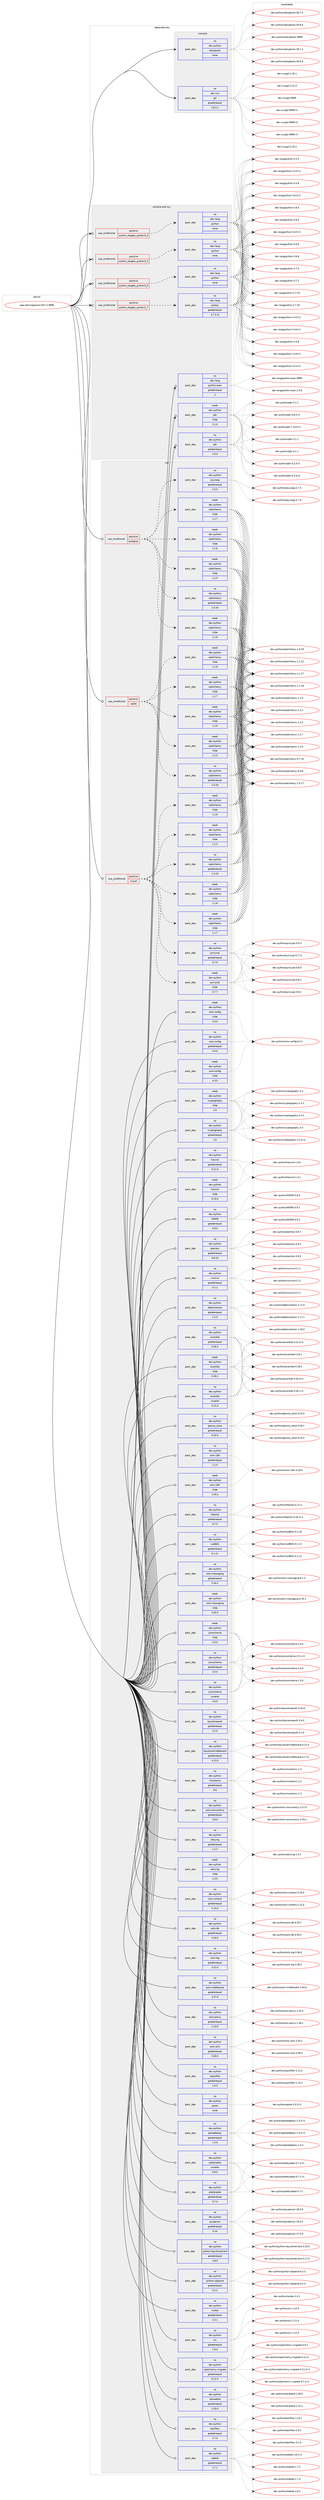 digraph prolog {

# *************
# Graph options
# *************

newrank=true;
concentrate=true;
compound=true;
graph [rankdir=LR,fontname=Helvetica,fontsize=10,ranksep=1.5];#, ranksep=2.5, nodesep=0.2];
edge  [arrowhead=vee];
node  [fontname=Helvetica,fontsize=10];

# **********
# The ebuild
# **********

subgraph cluster_leftcol {
color=gray;
rank=same;
label=<<i>ebuild</i>>;
id [label="app-admin/glance-2017.2.9999", color=red, width=4, href="../app-admin/glance-2017.2.9999.svg"];
}

# ****************
# The dependencies
# ****************

subgraph cluster_midcol {
color=gray;
label=<<i>dependencies</i>>;
subgraph cluster_compile {
fillcolor="#eeeeee";
style=filled;
label=<<i>compile</i>>;
subgraph pack901126 {
dependency1265787 [label=<<TABLE BORDER="0" CELLBORDER="1" CELLSPACING="0" CELLPADDING="4" WIDTH="220"><TR><TD ROWSPAN="6" CELLPADDING="30">pack_dep</TD></TR><TR><TD WIDTH="110">no</TD></TR><TR><TD>dev-python</TD></TR><TR><TD>setuptools</TD></TR><TR><TD>none</TD></TR><TR><TD></TD></TR></TABLE>>, shape=none, color=blue];
}
id:e -> dependency1265787:w [weight=20,style="solid",arrowhead="vee"];
subgraph pack901127 {
dependency1265788 [label=<<TABLE BORDER="0" CELLBORDER="1" CELLSPACING="0" CELLPADDING="4" WIDTH="220"><TR><TD ROWSPAN="6" CELLPADDING="30">pack_dep</TD></TR><TR><TD WIDTH="110">no</TD></TR><TR><TD>dev-vcs</TD></TR><TR><TD>git</TD></TR><TR><TD>greaterequal</TD></TR><TR><TD>1.8.2.1</TD></TR></TABLE>>, shape=none, color=blue];
}
id:e -> dependency1265788:w [weight=20,style="solid",arrowhead="vee"];
}
subgraph cluster_compileandrun {
fillcolor="#eeeeee";
style=filled;
label=<<i>compile and run</i>>;
subgraph cond345033 {
dependency1265789 [label=<<TABLE BORDER="0" CELLBORDER="1" CELLSPACING="0" CELLPADDING="4"><TR><TD ROWSPAN="3" CELLPADDING="10">use_conditional</TD></TR><TR><TD>positive</TD></TR><TR><TD>python_targets_python2_7</TD></TR></TABLE>>, shape=none, color=red];
subgraph pack901128 {
dependency1265790 [label=<<TABLE BORDER="0" CELLBORDER="1" CELLSPACING="0" CELLPADDING="4" WIDTH="220"><TR><TD ROWSPAN="6" CELLPADDING="30">pack_dep</TD></TR><TR><TD WIDTH="110">no</TD></TR><TR><TD>dev-lang</TD></TR><TR><TD>python</TD></TR><TR><TD>greaterequal</TD></TR><TR><TD>2.7.5-r2</TD></TR></TABLE>>, shape=none, color=blue];
}
dependency1265789:e -> dependency1265790:w [weight=20,style="dashed",arrowhead="vee"];
}
id:e -> dependency1265789:w [weight=20,style="solid",arrowhead="odotvee"];
subgraph cond345034 {
dependency1265791 [label=<<TABLE BORDER="0" CELLBORDER="1" CELLSPACING="0" CELLPADDING="4"><TR><TD ROWSPAN="3" CELLPADDING="10">use_conditional</TD></TR><TR><TD>positive</TD></TR><TR><TD>python_targets_python3_4</TD></TR></TABLE>>, shape=none, color=red];
subgraph pack901129 {
dependency1265792 [label=<<TABLE BORDER="0" CELLBORDER="1" CELLSPACING="0" CELLPADDING="4" WIDTH="220"><TR><TD ROWSPAN="6" CELLPADDING="30">pack_dep</TD></TR><TR><TD WIDTH="110">no</TD></TR><TR><TD>dev-lang</TD></TR><TR><TD>python</TD></TR><TR><TD>none</TD></TR><TR><TD></TD></TR></TABLE>>, shape=none, color=blue];
}
dependency1265791:e -> dependency1265792:w [weight=20,style="dashed",arrowhead="vee"];
}
id:e -> dependency1265791:w [weight=20,style="solid",arrowhead="odotvee"];
subgraph cond345035 {
dependency1265793 [label=<<TABLE BORDER="0" CELLBORDER="1" CELLSPACING="0" CELLPADDING="4"><TR><TD ROWSPAN="3" CELLPADDING="10">use_conditional</TD></TR><TR><TD>positive</TD></TR><TR><TD>python_targets_python3_5</TD></TR></TABLE>>, shape=none, color=red];
subgraph pack901130 {
dependency1265794 [label=<<TABLE BORDER="0" CELLBORDER="1" CELLSPACING="0" CELLPADDING="4" WIDTH="220"><TR><TD ROWSPAN="6" CELLPADDING="30">pack_dep</TD></TR><TR><TD WIDTH="110">no</TD></TR><TR><TD>dev-lang</TD></TR><TR><TD>python</TD></TR><TR><TD>none</TD></TR><TR><TD></TD></TR></TABLE>>, shape=none, color=blue];
}
dependency1265793:e -> dependency1265794:w [weight=20,style="dashed",arrowhead="vee"];
}
id:e -> dependency1265793:w [weight=20,style="solid",arrowhead="odotvee"];
subgraph cond345036 {
dependency1265795 [label=<<TABLE BORDER="0" CELLBORDER="1" CELLSPACING="0" CELLPADDING="4"><TR><TD ROWSPAN="3" CELLPADDING="10">use_conditional</TD></TR><TR><TD>positive</TD></TR><TR><TD>python_targets_python3_6</TD></TR></TABLE>>, shape=none, color=red];
subgraph pack901131 {
dependency1265796 [label=<<TABLE BORDER="0" CELLBORDER="1" CELLSPACING="0" CELLPADDING="4" WIDTH="220"><TR><TD ROWSPAN="6" CELLPADDING="30">pack_dep</TD></TR><TR><TD WIDTH="110">no</TD></TR><TR><TD>dev-lang</TD></TR><TR><TD>python</TD></TR><TR><TD>none</TD></TR><TR><TD></TD></TR></TABLE>>, shape=none, color=blue];
}
dependency1265795:e -> dependency1265796:w [weight=20,style="dashed",arrowhead="vee"];
}
id:e -> dependency1265795:w [weight=20,style="solid",arrowhead="odotvee"];
subgraph pack901132 {
dependency1265797 [label=<<TABLE BORDER="0" CELLBORDER="1" CELLSPACING="0" CELLPADDING="4" WIDTH="220"><TR><TD ROWSPAN="6" CELLPADDING="30">pack_dep</TD></TR><TR><TD WIDTH="110">no</TD></TR><TR><TD>dev-lang</TD></TR><TR><TD>python-exec</TD></TR><TR><TD>greaterequal</TD></TR><TR><TD>2</TD></TR></TABLE>>, shape=none, color=blue];
}
id:e -> dependency1265797:w [weight=20,style="solid",arrowhead="odotvee"];
subgraph pack901133 {
dependency1265798 [label=<<TABLE BORDER="0" CELLBORDER="1" CELLSPACING="0" CELLPADDING="4" WIDTH="220"><TR><TD ROWSPAN="6" CELLPADDING="30">pack_dep</TD></TR><TR><TD WIDTH="110">no</TD></TR><TR><TD>dev-python</TD></TR><TR><TD>pbr</TD></TR><TR><TD>greaterequal</TD></TR><TR><TD>2.0.0</TD></TR></TABLE>>, shape=none, color=blue];
}
id:e -> dependency1265798:w [weight=20,style="solid",arrowhead="odotvee"];
subgraph pack901134 {
dependency1265799 [label=<<TABLE BORDER="0" CELLBORDER="1" CELLSPACING="0" CELLPADDING="4" WIDTH="220"><TR><TD ROWSPAN="6" CELLPADDING="30">pack_dep</TD></TR><TR><TD WIDTH="110">weak</TD></TR><TR><TD>dev-python</TD></TR><TR><TD>pbr</TD></TR><TR><TD>tilde</TD></TR><TR><TD>2.1.0</TD></TR></TABLE>>, shape=none, color=blue];
}
id:e -> dependency1265799:w [weight=20,style="solid",arrowhead="odotvee"];
}
subgraph cluster_run {
fillcolor="#eeeeee";
style=filled;
label=<<i>run</i>>;
subgraph cond345037 {
dependency1265800 [label=<<TABLE BORDER="0" CELLBORDER="1" CELLSPACING="0" CELLPADDING="4"><TR><TD ROWSPAN="3" CELLPADDING="10">use_conditional</TD></TR><TR><TD>positive</TD></TR><TR><TD>mysql</TD></TR></TABLE>>, shape=none, color=red];
subgraph pack901135 {
dependency1265801 [label=<<TABLE BORDER="0" CELLBORDER="1" CELLSPACING="0" CELLPADDING="4" WIDTH="220"><TR><TD ROWSPAN="6" CELLPADDING="30">pack_dep</TD></TR><TR><TD WIDTH="110">no</TD></TR><TR><TD>dev-python</TD></TR><TR><TD>pymysql</TD></TR><TR><TD>greaterequal</TD></TR><TR><TD>0.7.6</TD></TR></TABLE>>, shape=none, color=blue];
}
dependency1265800:e -> dependency1265801:w [weight=20,style="dashed",arrowhead="vee"];
subgraph pack901136 {
dependency1265802 [label=<<TABLE BORDER="0" CELLBORDER="1" CELLSPACING="0" CELLPADDING="4" WIDTH="220"><TR><TD ROWSPAN="6" CELLPADDING="30">pack_dep</TD></TR><TR><TD WIDTH="110">weak</TD></TR><TR><TD>dev-python</TD></TR><TR><TD>pymysql</TD></TR><TR><TD>tilde</TD></TR><TR><TD>0.7.7</TD></TR></TABLE>>, shape=none, color=blue];
}
dependency1265800:e -> dependency1265802:w [weight=20,style="dashed",arrowhead="vee"];
subgraph pack901137 {
dependency1265803 [label=<<TABLE BORDER="0" CELLBORDER="1" CELLSPACING="0" CELLPADDING="4" WIDTH="220"><TR><TD ROWSPAN="6" CELLPADDING="30">pack_dep</TD></TR><TR><TD WIDTH="110">no</TD></TR><TR><TD>dev-python</TD></TR><TR><TD>sqlalchemy</TD></TR><TR><TD>greaterequal</TD></TR><TR><TD>1.0.10</TD></TR></TABLE>>, shape=none, color=blue];
}
dependency1265800:e -> dependency1265803:w [weight=20,style="dashed",arrowhead="vee"];
subgraph pack901138 {
dependency1265804 [label=<<TABLE BORDER="0" CELLBORDER="1" CELLSPACING="0" CELLPADDING="4" WIDTH="220"><TR><TD ROWSPAN="6" CELLPADDING="30">pack_dep</TD></TR><TR><TD WIDTH="110">weak</TD></TR><TR><TD>dev-python</TD></TR><TR><TD>sqlalchemy</TD></TR><TR><TD>tilde</TD></TR><TR><TD>1.1.5</TD></TR></TABLE>>, shape=none, color=blue];
}
dependency1265800:e -> dependency1265804:w [weight=20,style="dashed",arrowhead="vee"];
subgraph pack901139 {
dependency1265805 [label=<<TABLE BORDER="0" CELLBORDER="1" CELLSPACING="0" CELLPADDING="4" WIDTH="220"><TR><TD ROWSPAN="6" CELLPADDING="30">pack_dep</TD></TR><TR><TD WIDTH="110">weak</TD></TR><TR><TD>dev-python</TD></TR><TR><TD>sqlalchemy</TD></TR><TR><TD>tilde</TD></TR><TR><TD>1.1.6</TD></TR></TABLE>>, shape=none, color=blue];
}
dependency1265800:e -> dependency1265805:w [weight=20,style="dashed",arrowhead="vee"];
subgraph pack901140 {
dependency1265806 [label=<<TABLE BORDER="0" CELLBORDER="1" CELLSPACING="0" CELLPADDING="4" WIDTH="220"><TR><TD ROWSPAN="6" CELLPADDING="30">pack_dep</TD></TR><TR><TD WIDTH="110">weak</TD></TR><TR><TD>dev-python</TD></TR><TR><TD>sqlalchemy</TD></TR><TR><TD>tilde</TD></TR><TR><TD>1.1.7</TD></TR></TABLE>>, shape=none, color=blue];
}
dependency1265800:e -> dependency1265806:w [weight=20,style="dashed",arrowhead="vee"];
subgraph pack901141 {
dependency1265807 [label=<<TABLE BORDER="0" CELLBORDER="1" CELLSPACING="0" CELLPADDING="4" WIDTH="220"><TR><TD ROWSPAN="6" CELLPADDING="30">pack_dep</TD></TR><TR><TD WIDTH="110">weak</TD></TR><TR><TD>dev-python</TD></TR><TR><TD>sqlalchemy</TD></TR><TR><TD>tilde</TD></TR><TR><TD>1.1.8</TD></TR></TABLE>>, shape=none, color=blue];
}
dependency1265800:e -> dependency1265807:w [weight=20,style="dashed",arrowhead="vee"];
}
id:e -> dependency1265800:w [weight=20,style="solid",arrowhead="odot"];
subgraph cond345038 {
dependency1265808 [label=<<TABLE BORDER="0" CELLBORDER="1" CELLSPACING="0" CELLPADDING="4"><TR><TD ROWSPAN="3" CELLPADDING="10">use_conditional</TD></TR><TR><TD>positive</TD></TR><TR><TD>postgres</TD></TR></TABLE>>, shape=none, color=red];
subgraph pack901142 {
dependency1265809 [label=<<TABLE BORDER="0" CELLBORDER="1" CELLSPACING="0" CELLPADDING="4" WIDTH="220"><TR><TD ROWSPAN="6" CELLPADDING="30">pack_dep</TD></TR><TR><TD WIDTH="110">no</TD></TR><TR><TD>dev-python</TD></TR><TR><TD>psycopg</TD></TR><TR><TD>greaterequal</TD></TR><TR><TD>2.5.0</TD></TR></TABLE>>, shape=none, color=blue];
}
dependency1265808:e -> dependency1265809:w [weight=20,style="dashed",arrowhead="vee"];
subgraph pack901143 {
dependency1265810 [label=<<TABLE BORDER="0" CELLBORDER="1" CELLSPACING="0" CELLPADDING="4" WIDTH="220"><TR><TD ROWSPAN="6" CELLPADDING="30">pack_dep</TD></TR><TR><TD WIDTH="110">no</TD></TR><TR><TD>dev-python</TD></TR><TR><TD>sqlalchemy</TD></TR><TR><TD>greaterequal</TD></TR><TR><TD>1.0.10</TD></TR></TABLE>>, shape=none, color=blue];
}
dependency1265808:e -> dependency1265810:w [weight=20,style="dashed",arrowhead="vee"];
subgraph pack901144 {
dependency1265811 [label=<<TABLE BORDER="0" CELLBORDER="1" CELLSPACING="0" CELLPADDING="4" WIDTH="220"><TR><TD ROWSPAN="6" CELLPADDING="30">pack_dep</TD></TR><TR><TD WIDTH="110">weak</TD></TR><TR><TD>dev-python</TD></TR><TR><TD>sqlalchemy</TD></TR><TR><TD>tilde</TD></TR><TR><TD>1.1.5</TD></TR></TABLE>>, shape=none, color=blue];
}
dependency1265808:e -> dependency1265811:w [weight=20,style="dashed",arrowhead="vee"];
subgraph pack901145 {
dependency1265812 [label=<<TABLE BORDER="0" CELLBORDER="1" CELLSPACING="0" CELLPADDING="4" WIDTH="220"><TR><TD ROWSPAN="6" CELLPADDING="30">pack_dep</TD></TR><TR><TD WIDTH="110">weak</TD></TR><TR><TD>dev-python</TD></TR><TR><TD>sqlalchemy</TD></TR><TR><TD>tilde</TD></TR><TR><TD>1.1.6</TD></TR></TABLE>>, shape=none, color=blue];
}
dependency1265808:e -> dependency1265812:w [weight=20,style="dashed",arrowhead="vee"];
subgraph pack901146 {
dependency1265813 [label=<<TABLE BORDER="0" CELLBORDER="1" CELLSPACING="0" CELLPADDING="4" WIDTH="220"><TR><TD ROWSPAN="6" CELLPADDING="30">pack_dep</TD></TR><TR><TD WIDTH="110">weak</TD></TR><TR><TD>dev-python</TD></TR><TR><TD>sqlalchemy</TD></TR><TR><TD>tilde</TD></TR><TR><TD>1.1.7</TD></TR></TABLE>>, shape=none, color=blue];
}
dependency1265808:e -> dependency1265813:w [weight=20,style="dashed",arrowhead="vee"];
subgraph pack901147 {
dependency1265814 [label=<<TABLE BORDER="0" CELLBORDER="1" CELLSPACING="0" CELLPADDING="4" WIDTH="220"><TR><TD ROWSPAN="6" CELLPADDING="30">pack_dep</TD></TR><TR><TD WIDTH="110">weak</TD></TR><TR><TD>dev-python</TD></TR><TR><TD>sqlalchemy</TD></TR><TR><TD>tilde</TD></TR><TR><TD>1.1.8</TD></TR></TABLE>>, shape=none, color=blue];
}
dependency1265808:e -> dependency1265814:w [weight=20,style="dashed",arrowhead="vee"];
}
id:e -> dependency1265808:w [weight=20,style="solid",arrowhead="odot"];
subgraph cond345039 {
dependency1265815 [label=<<TABLE BORDER="0" CELLBORDER="1" CELLSPACING="0" CELLPADDING="4"><TR><TD ROWSPAN="3" CELLPADDING="10">use_conditional</TD></TR><TR><TD>positive</TD></TR><TR><TD>sqlite</TD></TR></TABLE>>, shape=none, color=red];
subgraph pack901148 {
dependency1265816 [label=<<TABLE BORDER="0" CELLBORDER="1" CELLSPACING="0" CELLPADDING="4" WIDTH="220"><TR><TD ROWSPAN="6" CELLPADDING="30">pack_dep</TD></TR><TR><TD WIDTH="110">no</TD></TR><TR><TD>dev-python</TD></TR><TR><TD>sqlalchemy</TD></TR><TR><TD>greaterequal</TD></TR><TR><TD>1.0.10</TD></TR></TABLE>>, shape=none, color=blue];
}
dependency1265815:e -> dependency1265816:w [weight=20,style="dashed",arrowhead="vee"];
subgraph pack901149 {
dependency1265817 [label=<<TABLE BORDER="0" CELLBORDER="1" CELLSPACING="0" CELLPADDING="4" WIDTH="220"><TR><TD ROWSPAN="6" CELLPADDING="30">pack_dep</TD></TR><TR><TD WIDTH="110">weak</TD></TR><TR><TD>dev-python</TD></TR><TR><TD>sqlalchemy</TD></TR><TR><TD>tilde</TD></TR><TR><TD>1.1.5</TD></TR></TABLE>>, shape=none, color=blue];
}
dependency1265815:e -> dependency1265817:w [weight=20,style="dashed",arrowhead="vee"];
subgraph pack901150 {
dependency1265818 [label=<<TABLE BORDER="0" CELLBORDER="1" CELLSPACING="0" CELLPADDING="4" WIDTH="220"><TR><TD ROWSPAN="6" CELLPADDING="30">pack_dep</TD></TR><TR><TD WIDTH="110">weak</TD></TR><TR><TD>dev-python</TD></TR><TR><TD>sqlalchemy</TD></TR><TR><TD>tilde</TD></TR><TR><TD>1.1.6</TD></TR></TABLE>>, shape=none, color=blue];
}
dependency1265815:e -> dependency1265818:w [weight=20,style="dashed",arrowhead="vee"];
subgraph pack901151 {
dependency1265819 [label=<<TABLE BORDER="0" CELLBORDER="1" CELLSPACING="0" CELLPADDING="4" WIDTH="220"><TR><TD ROWSPAN="6" CELLPADDING="30">pack_dep</TD></TR><TR><TD WIDTH="110">weak</TD></TR><TR><TD>dev-python</TD></TR><TR><TD>sqlalchemy</TD></TR><TR><TD>tilde</TD></TR><TR><TD>1.1.7</TD></TR></TABLE>>, shape=none, color=blue];
}
dependency1265815:e -> dependency1265819:w [weight=20,style="dashed",arrowhead="vee"];
subgraph pack901152 {
dependency1265820 [label=<<TABLE BORDER="0" CELLBORDER="1" CELLSPACING="0" CELLPADDING="4" WIDTH="220"><TR><TD ROWSPAN="6" CELLPADDING="30">pack_dep</TD></TR><TR><TD WIDTH="110">weak</TD></TR><TR><TD>dev-python</TD></TR><TR><TD>sqlalchemy</TD></TR><TR><TD>tilde</TD></TR><TR><TD>1.1.8</TD></TR></TABLE>>, shape=none, color=blue];
}
dependency1265815:e -> dependency1265820:w [weight=20,style="dashed",arrowhead="vee"];
}
id:e -> dependency1265815:w [weight=20,style="solid",arrowhead="odot"];
subgraph pack901153 {
dependency1265821 [label=<<TABLE BORDER="0" CELLBORDER="1" CELLSPACING="0" CELLPADDING="4" WIDTH="220"><TR><TD ROWSPAN="6" CELLPADDING="30">pack_dep</TD></TR><TR><TD WIDTH="110">no</TD></TR><TR><TD>dev-python</TD></TR><TR><TD>WSME</TD></TR><TR><TD>greaterequal</TD></TR><TR><TD>0.8.0</TD></TR></TABLE>>, shape=none, color=blue];
}
id:e -> dependency1265821:w [weight=20,style="solid",arrowhead="odot"];
subgraph pack901154 {
dependency1265822 [label=<<TABLE BORDER="0" CELLBORDER="1" CELLSPACING="0" CELLPADDING="4" WIDTH="220"><TR><TD ROWSPAN="6" CELLPADDING="30">pack_dep</TD></TR><TR><TD WIDTH="110">no</TD></TR><TR><TD>dev-python</TD></TR><TR><TD>alembic</TD></TR><TR><TD>greaterequal</TD></TR><TR><TD>0.8.10</TD></TR></TABLE>>, shape=none, color=blue];
}
id:e -> dependency1265822:w [weight=20,style="solid",arrowhead="odot"];
subgraph pack901155 {
dependency1265823 [label=<<TABLE BORDER="0" CELLBORDER="1" CELLSPACING="0" CELLPADDING="4" WIDTH="220"><TR><TD ROWSPAN="6" CELLPADDING="30">pack_dep</TD></TR><TR><TD WIDTH="110">no</TD></TR><TR><TD>dev-python</TD></TR><TR><TD>cryptography</TD></TR><TR><TD>greaterequal</TD></TR><TR><TD>1.6</TD></TR></TABLE>>, shape=none, color=blue];
}
id:e -> dependency1265823:w [weight=20,style="solid",arrowhead="odot"];
subgraph pack901156 {
dependency1265824 [label=<<TABLE BORDER="0" CELLBORDER="1" CELLSPACING="0" CELLPADDING="4" WIDTH="220"><TR><TD ROWSPAN="6" CELLPADDING="30">pack_dep</TD></TR><TR><TD WIDTH="110">no</TD></TR><TR><TD>dev-python</TD></TR><TR><TD>cursive</TD></TR><TR><TD>greaterequal</TD></TR><TR><TD>0.1.2</TD></TR></TABLE>>, shape=none, color=blue];
}
id:e -> dependency1265824:w [weight=20,style="solid",arrowhead="odot"];
subgraph pack901157 {
dependency1265825 [label=<<TABLE BORDER="0" CELLBORDER="1" CELLSPACING="0" CELLPADDING="4" WIDTH="220"><TR><TD ROWSPAN="6" CELLPADDING="30">pack_dep</TD></TR><TR><TD WIDTH="110">no</TD></TR><TR><TD>dev-python</TD></TR><TR><TD>debtcollector</TD></TR><TR><TD>greaterequal</TD></TR><TR><TD>1.2.0</TD></TR></TABLE>>, shape=none, color=blue];
}
id:e -> dependency1265825:w [weight=20,style="solid",arrowhead="odot"];
subgraph pack901158 {
dependency1265826 [label=<<TABLE BORDER="0" CELLBORDER="1" CELLSPACING="0" CELLPADDING="4" WIDTH="220"><TR><TD ROWSPAN="6" CELLPADDING="30">pack_dep</TD></TR><TR><TD WIDTH="110">no</TD></TR><TR><TD>dev-python</TD></TR><TR><TD>eventlet</TD></TR><TR><TD>greaterequal</TD></TR><TR><TD>0.18.4</TD></TR></TABLE>>, shape=none, color=blue];
}
id:e -> dependency1265826:w [weight=20,style="solid",arrowhead="odot"];
subgraph pack901159 {
dependency1265827 [label=<<TABLE BORDER="0" CELLBORDER="1" CELLSPACING="0" CELLPADDING="4" WIDTH="220"><TR><TD ROWSPAN="6" CELLPADDING="30">pack_dep</TD></TR><TR><TD WIDTH="110">no</TD></TR><TR><TD>dev-python</TD></TR><TR><TD>eventlet</TD></TR><TR><TD>smaller</TD></TR><TR><TD>0.21.0</TD></TR></TABLE>>, shape=none, color=blue];
}
id:e -> dependency1265827:w [weight=20,style="solid",arrowhead="odot"];
subgraph pack901160 {
dependency1265828 [label=<<TABLE BORDER="0" CELLBORDER="1" CELLSPACING="0" CELLPADDING="4" WIDTH="220"><TR><TD ROWSPAN="6" CELLPADDING="30">pack_dep</TD></TR><TR><TD WIDTH="110">no</TD></TR><TR><TD>dev-python</TD></TR><TR><TD>futurist</TD></TR><TR><TD>greaterequal</TD></TR><TR><TD>0.11.0</TD></TR></TABLE>>, shape=none, color=blue];
}
id:e -> dependency1265828:w [weight=20,style="solid",arrowhead="odot"];
subgraph pack901161 {
dependency1265829 [label=<<TABLE BORDER="0" CELLBORDER="1" CELLSPACING="0" CELLPADDING="4" WIDTH="220"><TR><TD ROWSPAN="6" CELLPADDING="30">pack_dep</TD></TR><TR><TD WIDTH="110">no</TD></TR><TR><TD>dev-python</TD></TR><TR><TD>glance_store</TD></TR><TR><TD>greaterequal</TD></TR><TR><TD>0.22.0</TD></TR></TABLE>>, shape=none, color=blue];
}
id:e -> dependency1265829:w [weight=20,style="solid",arrowhead="odot"];
subgraph pack901162 {
dependency1265830 [label=<<TABLE BORDER="0" CELLBORDER="1" CELLSPACING="0" CELLPADDING="4" WIDTH="220"><TR><TD ROWSPAN="6" CELLPADDING="30">pack_dep</TD></TR><TR><TD WIDTH="110">no</TD></TR><TR><TD>dev-python</TD></TR><TR><TD>httplib2</TD></TR><TR><TD>greaterequal</TD></TR><TR><TD>0.7.5</TD></TR></TABLE>>, shape=none, color=blue];
}
id:e -> dependency1265830:w [weight=20,style="solid",arrowhead="odot"];
subgraph pack901163 {
dependency1265831 [label=<<TABLE BORDER="0" CELLBORDER="1" CELLSPACING="0" CELLPADDING="4" WIDTH="220"><TR><TD ROWSPAN="6" CELLPADDING="30">pack_dep</TD></TR><TR><TD WIDTH="110">no</TD></TR><TR><TD>dev-python</TD></TR><TR><TD>iso8601</TD></TR><TR><TD>greaterequal</TD></TR><TR><TD>0.1.11</TD></TR></TABLE>>, shape=none, color=blue];
}
id:e -> dependency1265831:w [weight=20,style="solid",arrowhead="odot"];
subgraph pack901164 {
dependency1265832 [label=<<TABLE BORDER="0" CELLBORDER="1" CELLSPACING="0" CELLPADDING="4" WIDTH="220"><TR><TD ROWSPAN="6" CELLPADDING="30">pack_dep</TD></TR><TR><TD WIDTH="110">no</TD></TR><TR><TD>dev-python</TD></TR><TR><TD>jsonschema</TD></TR><TR><TD>greaterequal</TD></TR><TR><TD>2.0.0</TD></TR></TABLE>>, shape=none, color=blue];
}
id:e -> dependency1265832:w [weight=20,style="solid",arrowhead="odot"];
subgraph pack901165 {
dependency1265833 [label=<<TABLE BORDER="0" CELLBORDER="1" CELLSPACING="0" CELLPADDING="4" WIDTH="220"><TR><TD ROWSPAN="6" CELLPADDING="30">pack_dep</TD></TR><TR><TD WIDTH="110">no</TD></TR><TR><TD>dev-python</TD></TR><TR><TD>jsonschema</TD></TR><TR><TD>smaller</TD></TR><TR><TD>3.0.0</TD></TR></TABLE>>, shape=none, color=blue];
}
id:e -> dependency1265833:w [weight=20,style="solid",arrowhead="odot"];
subgraph pack901166 {
dependency1265834 [label=<<TABLE BORDER="0" CELLBORDER="1" CELLSPACING="0" CELLPADDING="4" WIDTH="220"><TR><TD ROWSPAN="6" CELLPADDING="30">pack_dep</TD></TR><TR><TD WIDTH="110">no</TD></TR><TR><TD>dev-python</TD></TR><TR><TD>keystoneauth</TD></TR><TR><TD>greaterequal</TD></TR><TR><TD>3.1.0</TD></TR></TABLE>>, shape=none, color=blue];
}
id:e -> dependency1265834:w [weight=20,style="solid",arrowhead="odot"];
subgraph pack901167 {
dependency1265835 [label=<<TABLE BORDER="0" CELLBORDER="1" CELLSPACING="0" CELLPADDING="4" WIDTH="220"><TR><TD ROWSPAN="6" CELLPADDING="30">pack_dep</TD></TR><TR><TD WIDTH="110">no</TD></TR><TR><TD>dev-python</TD></TR><TR><TD>keystonemiddleware</TD></TR><TR><TD>greaterequal</TD></TR><TR><TD>4.12.0</TD></TR></TABLE>>, shape=none, color=blue];
}
id:e -> dependency1265835:w [weight=20,style="solid",arrowhead="odot"];
subgraph pack901168 {
dependency1265836 [label=<<TABLE BORDER="0" CELLBORDER="1" CELLSPACING="0" CELLPADDING="4" WIDTH="220"><TR><TD ROWSPAN="6" CELLPADDING="30">pack_dep</TD></TR><TR><TD WIDTH="110">no</TD></TR><TR><TD>dev-python</TD></TR><TR><TD>monotonic</TD></TR><TR><TD>greaterequal</TD></TR><TR><TD>0.6</TD></TR></TABLE>>, shape=none, color=blue];
}
id:e -> dependency1265836:w [weight=20,style="solid",arrowhead="odot"];
subgraph pack901169 {
dependency1265837 [label=<<TABLE BORDER="0" CELLBORDER="1" CELLSPACING="0" CELLPADDING="4" WIDTH="220"><TR><TD ROWSPAN="6" CELLPADDING="30">pack_dep</TD></TR><TR><TD WIDTH="110">no</TD></TR><TR><TD>dev-python</TD></TR><TR><TD>oslo-concurrency</TD></TR><TR><TD>greaterequal</TD></TR><TR><TD>3.8.0</TD></TR></TABLE>>, shape=none, color=blue];
}
id:e -> dependency1265837:w [weight=20,style="solid",arrowhead="odot"];
subgraph pack901170 {
dependency1265838 [label=<<TABLE BORDER="0" CELLBORDER="1" CELLSPACING="0" CELLPADDING="4" WIDTH="220"><TR><TD ROWSPAN="6" CELLPADDING="30">pack_dep</TD></TR><TR><TD WIDTH="110">no</TD></TR><TR><TD>dev-python</TD></TR><TR><TD>oslo-config</TD></TR><TR><TD>greaterequal</TD></TR><TR><TD>4.0.0</TD></TR></TABLE>>, shape=none, color=blue];
}
id:e -> dependency1265838:w [weight=20,style="solid",arrowhead="odot"];
subgraph pack901171 {
dependency1265839 [label=<<TABLE BORDER="0" CELLBORDER="1" CELLSPACING="0" CELLPADDING="4" WIDTH="220"><TR><TD ROWSPAN="6" CELLPADDING="30">pack_dep</TD></TR><TR><TD WIDTH="110">no</TD></TR><TR><TD>dev-python</TD></TR><TR><TD>oslo-context</TD></TR><TR><TD>greaterequal</TD></TR><TR><TD>2.14.0</TD></TR></TABLE>>, shape=none, color=blue];
}
id:e -> dependency1265839:w [weight=20,style="solid",arrowhead="odot"];
subgraph pack901172 {
dependency1265840 [label=<<TABLE BORDER="0" CELLBORDER="1" CELLSPACING="0" CELLPADDING="4" WIDTH="220"><TR><TD ROWSPAN="6" CELLPADDING="30">pack_dep</TD></TR><TR><TD WIDTH="110">no</TD></TR><TR><TD>dev-python</TD></TR><TR><TD>oslo-db</TD></TR><TR><TD>greaterequal</TD></TR><TR><TD>4.24.0</TD></TR></TABLE>>, shape=none, color=blue];
}
id:e -> dependency1265840:w [weight=20,style="solid",arrowhead="odot"];
subgraph pack901173 {
dependency1265841 [label=<<TABLE BORDER="0" CELLBORDER="1" CELLSPACING="0" CELLPADDING="4" WIDTH="220"><TR><TD ROWSPAN="6" CELLPADDING="30">pack_dep</TD></TR><TR><TD WIDTH="110">no</TD></TR><TR><TD>dev-python</TD></TR><TR><TD>oslo-i18n</TD></TR><TR><TD>greaterequal</TD></TR><TR><TD>2.1.0</TD></TR></TABLE>>, shape=none, color=blue];
}
id:e -> dependency1265841:w [weight=20,style="solid",arrowhead="odot"];
subgraph pack901174 {
dependency1265842 [label=<<TABLE BORDER="0" CELLBORDER="1" CELLSPACING="0" CELLPADDING="4" WIDTH="220"><TR><TD ROWSPAN="6" CELLPADDING="30">pack_dep</TD></TR><TR><TD WIDTH="110">no</TD></TR><TR><TD>dev-python</TD></TR><TR><TD>oslo-log</TD></TR><TR><TD>greaterequal</TD></TR><TR><TD>3.22.0</TD></TR></TABLE>>, shape=none, color=blue];
}
id:e -> dependency1265842:w [weight=20,style="solid",arrowhead="odot"];
subgraph pack901175 {
dependency1265843 [label=<<TABLE BORDER="0" CELLBORDER="1" CELLSPACING="0" CELLPADDING="4" WIDTH="220"><TR><TD ROWSPAN="6" CELLPADDING="30">pack_dep</TD></TR><TR><TD WIDTH="110">no</TD></TR><TR><TD>dev-python</TD></TR><TR><TD>oslo-messaging</TD></TR><TR><TD>greaterequal</TD></TR><TR><TD>5.24.2</TD></TR></TABLE>>, shape=none, color=blue];
}
id:e -> dependency1265843:w [weight=20,style="solid",arrowhead="odot"];
subgraph pack901176 {
dependency1265844 [label=<<TABLE BORDER="0" CELLBORDER="1" CELLSPACING="0" CELLPADDING="4" WIDTH="220"><TR><TD ROWSPAN="6" CELLPADDING="30">pack_dep</TD></TR><TR><TD WIDTH="110">no</TD></TR><TR><TD>dev-python</TD></TR><TR><TD>oslo-middleware</TD></TR><TR><TD>greaterequal</TD></TR><TR><TD>3.27.0</TD></TR></TABLE>>, shape=none, color=blue];
}
id:e -> dependency1265844:w [weight=20,style="solid",arrowhead="odot"];
subgraph pack901177 {
dependency1265845 [label=<<TABLE BORDER="0" CELLBORDER="1" CELLSPACING="0" CELLPADDING="4" WIDTH="220"><TR><TD ROWSPAN="6" CELLPADDING="30">pack_dep</TD></TR><TR><TD WIDTH="110">no</TD></TR><TR><TD>dev-python</TD></TR><TR><TD>oslo-policy</TD></TR><TR><TD>greaterequal</TD></TR><TR><TD>1.23.0</TD></TR></TABLE>>, shape=none, color=blue];
}
id:e -> dependency1265845:w [weight=20,style="solid",arrowhead="odot"];
subgraph pack901178 {
dependency1265846 [label=<<TABLE BORDER="0" CELLBORDER="1" CELLSPACING="0" CELLPADDING="4" WIDTH="220"><TR><TD ROWSPAN="6" CELLPADDING="30">pack_dep</TD></TR><TR><TD WIDTH="110">no</TD></TR><TR><TD>dev-python</TD></TR><TR><TD>oslo-utils</TD></TR><TR><TD>greaterequal</TD></TR><TR><TD>3.20.0</TD></TR></TABLE>>, shape=none, color=blue];
}
id:e -> dependency1265846:w [weight=20,style="solid",arrowhead="odot"];
subgraph pack901179 {
dependency1265847 [label=<<TABLE BORDER="0" CELLBORDER="1" CELLSPACING="0" CELLPADDING="4" WIDTH="220"><TR><TD ROWSPAN="6" CELLPADDING="30">pack_dep</TD></TR><TR><TD WIDTH="110">no</TD></TR><TR><TD>dev-python</TD></TR><TR><TD>osprofiler</TD></TR><TR><TD>greaterequal</TD></TR><TR><TD>1.4.0</TD></TR></TABLE>>, shape=none, color=blue];
}
id:e -> dependency1265847:w [weight=20,style="solid",arrowhead="odot"];
subgraph pack901180 {
dependency1265848 [label=<<TABLE BORDER="0" CELLBORDER="1" CELLSPACING="0" CELLPADDING="4" WIDTH="220"><TR><TD ROWSPAN="6" CELLPADDING="30">pack_dep</TD></TR><TR><TD WIDTH="110">no</TD></TR><TR><TD>dev-python</TD></TR><TR><TD>paste</TD></TR><TR><TD>none</TD></TR><TR><TD></TD></TR></TABLE>>, shape=none, color=blue];
}
id:e -> dependency1265848:w [weight=20,style="solid",arrowhead="odot"];
subgraph pack901181 {
dependency1265849 [label=<<TABLE BORDER="0" CELLBORDER="1" CELLSPACING="0" CELLPADDING="4" WIDTH="220"><TR><TD ROWSPAN="6" CELLPADDING="30">pack_dep</TD></TR><TR><TD WIDTH="110">no</TD></TR><TR><TD>dev-python</TD></TR><TR><TD>pastedeploy</TD></TR><TR><TD>greaterequal</TD></TR><TR><TD>1.5.0</TD></TR></TABLE>>, shape=none, color=blue];
}
id:e -> dependency1265849:w [weight=20,style="solid",arrowhead="odot"];
subgraph pack901182 {
dependency1265850 [label=<<TABLE BORDER="0" CELLBORDER="1" CELLSPACING="0" CELLPADDING="4" WIDTH="220"><TR><TD ROWSPAN="6" CELLPADDING="30">pack_dep</TD></TR><TR><TD WIDTH="110">no</TD></TR><TR><TD>dev-python</TD></TR><TR><TD>prettytable</TD></TR><TR><TD>greaterequal</TD></TR><TR><TD>0.7.0</TD></TR></TABLE>>, shape=none, color=blue];
}
id:e -> dependency1265850:w [weight=20,style="solid",arrowhead="odot"];
subgraph pack901183 {
dependency1265851 [label=<<TABLE BORDER="0" CELLBORDER="1" CELLSPACING="0" CELLPADDING="4" WIDTH="220"><TR><TD ROWSPAN="6" CELLPADDING="30">pack_dep</TD></TR><TR><TD WIDTH="110">no</TD></TR><TR><TD>dev-python</TD></TR><TR><TD>prettytable</TD></TR><TR><TD>smaller</TD></TR><TR><TD>0.8.0</TD></TR></TABLE>>, shape=none, color=blue];
}
id:e -> dependency1265851:w [weight=20,style="solid",arrowhead="odot"];
subgraph pack901184 {
dependency1265852 [label=<<TABLE BORDER="0" CELLBORDER="1" CELLSPACING="0" CELLPADDING="4" WIDTH="220"><TR><TD ROWSPAN="6" CELLPADDING="30">pack_dep</TD></TR><TR><TD WIDTH="110">no</TD></TR><TR><TD>dev-python</TD></TR><TR><TD>pyopenssl</TD></TR><TR><TD>greaterequal</TD></TR><TR><TD>0.14</TD></TR></TABLE>>, shape=none, color=blue];
}
id:e -> dependency1265852:w [weight=20,style="solid",arrowhead="odot"];
subgraph pack901185 {
dependency1265853 [label=<<TABLE BORDER="0" CELLBORDER="1" CELLSPACING="0" CELLPADDING="4" WIDTH="220"><TR><TD ROWSPAN="6" CELLPADDING="30">pack_dep</TD></TR><TR><TD WIDTH="110">no</TD></TR><TR><TD>dev-python</TD></TR><TR><TD>python-keystoneclient</TD></TR><TR><TD>greaterequal</TD></TR><TR><TD>3.8.0</TD></TR></TABLE>>, shape=none, color=blue];
}
id:e -> dependency1265853:w [weight=20,style="solid",arrowhead="odot"];
subgraph pack901186 {
dependency1265854 [label=<<TABLE BORDER="0" CELLBORDER="1" CELLSPACING="0" CELLPADDING="4" WIDTH="220"><TR><TD ROWSPAN="6" CELLPADDING="30">pack_dep</TD></TR><TR><TD WIDTH="110">no</TD></TR><TR><TD>dev-python</TD></TR><TR><TD>python-sqlparse</TD></TR><TR><TD>greaterequal</TD></TR><TR><TD>0.2.2</TD></TR></TABLE>>, shape=none, color=blue];
}
id:e -> dependency1265854:w [weight=20,style="solid",arrowhead="odot"];
subgraph pack901187 {
dependency1265855 [label=<<TABLE BORDER="0" CELLBORDER="1" CELLSPACING="0" CELLPADDING="4" WIDTH="220"><TR><TD ROWSPAN="6" CELLPADDING="30">pack_dep</TD></TR><TR><TD WIDTH="110">no</TD></TR><TR><TD>dev-python</TD></TR><TR><TD>retrying</TD></TR><TR><TD>greaterequal</TD></TR><TR><TD>1.2.3</TD></TR></TABLE>>, shape=none, color=blue];
}
id:e -> dependency1265855:w [weight=20,style="solid",arrowhead="odot"];
subgraph pack901188 {
dependency1265856 [label=<<TABLE BORDER="0" CELLBORDER="1" CELLSPACING="0" CELLPADDING="4" WIDTH="220"><TR><TD ROWSPAN="6" CELLPADDING="30">pack_dep</TD></TR><TR><TD WIDTH="110">no</TD></TR><TR><TD>dev-python</TD></TR><TR><TD>routes</TD></TR><TR><TD>greaterequal</TD></TR><TR><TD>2.3.1</TD></TR></TABLE>>, shape=none, color=blue];
}
id:e -> dependency1265856:w [weight=20,style="solid",arrowhead="odot"];
subgraph pack901189 {
dependency1265857 [label=<<TABLE BORDER="0" CELLBORDER="1" CELLSPACING="0" CELLPADDING="4" WIDTH="220"><TR><TD ROWSPAN="6" CELLPADDING="30">pack_dep</TD></TR><TR><TD WIDTH="110">no</TD></TR><TR><TD>dev-python</TD></TR><TR><TD>six</TD></TR><TR><TD>greaterequal</TD></TR><TR><TD>1.9.0</TD></TR></TABLE>>, shape=none, color=blue];
}
id:e -> dependency1265857:w [weight=20,style="solid",arrowhead="odot"];
subgraph pack901190 {
dependency1265858 [label=<<TABLE BORDER="0" CELLBORDER="1" CELLSPACING="0" CELLPADDING="4" WIDTH="220"><TR><TD ROWSPAN="6" CELLPADDING="30">pack_dep</TD></TR><TR><TD WIDTH="110">no</TD></TR><TR><TD>dev-python</TD></TR><TR><TD>sqlalchemy-migrate</TD></TR><TR><TD>greaterequal</TD></TR><TR><TD>0.11.0</TD></TR></TABLE>>, shape=none, color=blue];
}
id:e -> dependency1265858:w [weight=20,style="solid",arrowhead="odot"];
subgraph pack901191 {
dependency1265859 [label=<<TABLE BORDER="0" CELLBORDER="1" CELLSPACING="0" CELLPADDING="4" WIDTH="220"><TR><TD ROWSPAN="6" CELLPADDING="30">pack_dep</TD></TR><TR><TD WIDTH="110">no</TD></TR><TR><TD>dev-python</TD></TR><TR><TD>stevedore</TD></TR><TR><TD>greaterequal</TD></TR><TR><TD>1.20.0</TD></TR></TABLE>>, shape=none, color=blue];
}
id:e -> dependency1265859:w [weight=20,style="solid",arrowhead="odot"];
subgraph pack901192 {
dependency1265860 [label=<<TABLE BORDER="0" CELLBORDER="1" CELLSPACING="0" CELLPADDING="4" WIDTH="220"><TR><TD ROWSPAN="6" CELLPADDING="30">pack_dep</TD></TR><TR><TD WIDTH="110">no</TD></TR><TR><TD>dev-python</TD></TR><TR><TD>taskflow</TD></TR><TR><TD>greaterequal</TD></TR><TR><TD>2.7.0</TD></TR></TABLE>>, shape=none, color=blue];
}
id:e -> dependency1265860:w [weight=20,style="solid",arrowhead="odot"];
subgraph pack901193 {
dependency1265861 [label=<<TABLE BORDER="0" CELLBORDER="1" CELLSPACING="0" CELLPADDING="4" WIDTH="220"><TR><TD ROWSPAN="6" CELLPADDING="30">pack_dep</TD></TR><TR><TD WIDTH="110">no</TD></TR><TR><TD>dev-python</TD></TR><TR><TD>webob</TD></TR><TR><TD>greaterequal</TD></TR><TR><TD>1.7.1</TD></TR></TABLE>>, shape=none, color=blue];
}
id:e -> dependency1265861:w [weight=20,style="solid",arrowhead="odot"];
subgraph pack901194 {
dependency1265862 [label=<<TABLE BORDER="0" CELLBORDER="1" CELLSPACING="0" CELLPADDING="4" WIDTH="220"><TR><TD ROWSPAN="6" CELLPADDING="30">pack_dep</TD></TR><TR><TD WIDTH="110">weak</TD></TR><TR><TD>dev-python</TD></TR><TR><TD>cryptography</TD></TR><TR><TD>tilde</TD></TR><TR><TD>2.0</TD></TR></TABLE>>, shape=none, color=blue];
}
id:e -> dependency1265862:w [weight=20,style="solid",arrowhead="odot"];
subgraph pack901195 {
dependency1265863 [label=<<TABLE BORDER="0" CELLBORDER="1" CELLSPACING="0" CELLPADDING="4" WIDTH="220"><TR><TD ROWSPAN="6" CELLPADDING="30">pack_dep</TD></TR><TR><TD WIDTH="110">weak</TD></TR><TR><TD>dev-python</TD></TR><TR><TD>eventlet</TD></TR><TR><TD>tilde</TD></TR><TR><TD>0.20.1</TD></TR></TABLE>>, shape=none, color=blue];
}
id:e -> dependency1265863:w [weight=20,style="solid",arrowhead="odot"];
subgraph pack901196 {
dependency1265864 [label=<<TABLE BORDER="0" CELLBORDER="1" CELLSPACING="0" CELLPADDING="4" WIDTH="220"><TR><TD ROWSPAN="6" CELLPADDING="30">pack_dep</TD></TR><TR><TD WIDTH="110">weak</TD></TR><TR><TD>dev-python</TD></TR><TR><TD>futurist</TD></TR><TR><TD>tilde</TD></TR><TR><TD>0.15.0</TD></TR></TABLE>>, shape=none, color=blue];
}
id:e -> dependency1265864:w [weight=20,style="solid",arrowhead="odot"];
subgraph pack901197 {
dependency1265865 [label=<<TABLE BORDER="0" CELLBORDER="1" CELLSPACING="0" CELLPADDING="4" WIDTH="220"><TR><TD ROWSPAN="6" CELLPADDING="30">pack_dep</TD></TR><TR><TD WIDTH="110">weak</TD></TR><TR><TD>dev-python</TD></TR><TR><TD>jsonschema</TD></TR><TR><TD>tilde</TD></TR><TR><TD>2.5.0</TD></TR></TABLE>>, shape=none, color=blue];
}
id:e -> dependency1265865:w [weight=20,style="solid",arrowhead="odot"];
subgraph pack901198 {
dependency1265866 [label=<<TABLE BORDER="0" CELLBORDER="1" CELLSPACING="0" CELLPADDING="4" WIDTH="220"><TR><TD ROWSPAN="6" CELLPADDING="30">pack_dep</TD></TR><TR><TD WIDTH="110">weak</TD></TR><TR><TD>dev-python</TD></TR><TR><TD>oslo-config</TD></TR><TR><TD>tilde</TD></TR><TR><TD>4.3.0</TD></TR></TABLE>>, shape=none, color=blue];
}
id:e -> dependency1265866:w [weight=20,style="solid",arrowhead="odot"];
subgraph pack901199 {
dependency1265867 [label=<<TABLE BORDER="0" CELLBORDER="1" CELLSPACING="0" CELLPADDING="4" WIDTH="220"><TR><TD ROWSPAN="6" CELLPADDING="30">pack_dep</TD></TR><TR><TD WIDTH="110">weak</TD></TR><TR><TD>dev-python</TD></TR><TR><TD>oslo-config</TD></TR><TR><TD>tilde</TD></TR><TR><TD>4.4.0</TD></TR></TABLE>>, shape=none, color=blue];
}
id:e -> dependency1265867:w [weight=20,style="solid",arrowhead="odot"];
subgraph pack901200 {
dependency1265868 [label=<<TABLE BORDER="0" CELLBORDER="1" CELLSPACING="0" CELLPADDING="4" WIDTH="220"><TR><TD ROWSPAN="6" CELLPADDING="30">pack_dep</TD></TR><TR><TD WIDTH="110">weak</TD></TR><TR><TD>dev-python</TD></TR><TR><TD>oslo-i18n</TD></TR><TR><TD>tilde</TD></TR><TR><TD>3.15.2</TD></TR></TABLE>>, shape=none, color=blue];
}
id:e -> dependency1265868:w [weight=20,style="solid",arrowhead="odot"];
subgraph pack901201 {
dependency1265869 [label=<<TABLE BORDER="0" CELLBORDER="1" CELLSPACING="0" CELLPADDING="4" WIDTH="220"><TR><TD ROWSPAN="6" CELLPADDING="30">pack_dep</TD></TR><TR><TD WIDTH="110">weak</TD></TR><TR><TD>dev-python</TD></TR><TR><TD>oslo-messaging</TD></TR><TR><TD>tilde</TD></TR><TR><TD>5.25.0</TD></TR></TABLE>>, shape=none, color=blue];
}
id:e -> dependency1265869:w [weight=20,style="solid",arrowhead="odot"];
subgraph pack901202 {
dependency1265870 [label=<<TABLE BORDER="0" CELLBORDER="1" CELLSPACING="0" CELLPADDING="4" WIDTH="220"><TR><TD ROWSPAN="6" CELLPADDING="30">pack_dep</TD></TR><TR><TD WIDTH="110">weak</TD></TR><TR><TD>dev-python</TD></TR><TR><TD>retrying</TD></TR><TR><TD>tilde</TD></TR><TR><TD>1.3.0</TD></TR></TABLE>>, shape=none, color=blue];
}
id:e -> dependency1265870:w [weight=20,style="solid",arrowhead="odot"];
}
}

# **************
# The candidates
# **************

subgraph cluster_choices {
rank=same;
color=gray;
label=<<i>candidates</i>>;

subgraph choice901126 {
color=black;
nodesep=1;
choice100101118451121211161041111104711510111611711211611111110811545515446554650 [label="dev-python/setuptools-36.7.2", color=red, width=4,href="../dev-python/setuptools-36.7.2.svg"];
choice100101118451121211161041111104711510111611711211611111110811545524846544651 [label="dev-python/setuptools-40.6.3", color=red, width=4,href="../dev-python/setuptools-40.6.3.svg"];
choice100101118451121211161041111104711510111611711211611111110811545524846554651 [label="dev-python/setuptools-40.7.3", color=red, width=4,href="../dev-python/setuptools-40.7.3.svg"];
choice100101118451121211161041111104711510111611711211611111110811545524846564648 [label="dev-python/setuptools-40.8.0", color=red, width=4,href="../dev-python/setuptools-40.8.0.svg"];
choice10010111845112121116104111110471151011161171121161111111081154557575757 [label="dev-python/setuptools-9999", color=red, width=4,href="../dev-python/setuptools-9999.svg"];
dependency1265787:e -> choice100101118451121211161041111104711510111611711211611111110811545515446554650:w [style=dotted,weight="100"];
dependency1265787:e -> choice100101118451121211161041111104711510111611711211611111110811545524846544651:w [style=dotted,weight="100"];
dependency1265787:e -> choice100101118451121211161041111104711510111611711211611111110811545524846554651:w [style=dotted,weight="100"];
dependency1265787:e -> choice100101118451121211161041111104711510111611711211611111110811545524846564648:w [style=dotted,weight="100"];
dependency1265787:e -> choice10010111845112121116104111110471151011161171121161111111081154557575757:w [style=dotted,weight="100"];
}
subgraph choice901127 {
color=black;
nodesep=1;
choice10010111845118991154710310511645504649574650 [label="dev-vcs/git-2.19.2", color=red, width=4,href="../dev-vcs/git-2.19.2.svg"];
choice10010111845118991154710310511645504650484649 [label="dev-vcs/git-2.20.1", color=red, width=4,href="../dev-vcs/git-2.20.1.svg"];
choice10010111845118991154710310511645504650494648 [label="dev-vcs/git-2.21.0", color=red, width=4,href="../dev-vcs/git-2.21.0.svg"];
choice1001011184511899115471031051164557575757 [label="dev-vcs/git-9999", color=red, width=4,href="../dev-vcs/git-9999.svg"];
choice10010111845118991154710310511645575757574511449 [label="dev-vcs/git-9999-r1", color=red, width=4,href="../dev-vcs/git-9999-r1.svg"];
choice10010111845118991154710310511645575757574511450 [label="dev-vcs/git-9999-r2", color=red, width=4,href="../dev-vcs/git-9999-r2.svg"];
choice10010111845118991154710310511645575757574511451 [label="dev-vcs/git-9999-r3", color=red, width=4,href="../dev-vcs/git-9999-r3.svg"];
dependency1265788:e -> choice10010111845118991154710310511645504649574650:w [style=dotted,weight="100"];
dependency1265788:e -> choice10010111845118991154710310511645504650484649:w [style=dotted,weight="100"];
dependency1265788:e -> choice10010111845118991154710310511645504650494648:w [style=dotted,weight="100"];
dependency1265788:e -> choice1001011184511899115471031051164557575757:w [style=dotted,weight="100"];
dependency1265788:e -> choice10010111845118991154710310511645575757574511449:w [style=dotted,weight="100"];
dependency1265788:e -> choice10010111845118991154710310511645575757574511450:w [style=dotted,weight="100"];
dependency1265788:e -> choice10010111845118991154710310511645575757574511451:w [style=dotted,weight="100"];
}
subgraph choice901128 {
color=black;
nodesep=1;
choice10010111845108971101034711212111610411111045504655464953 [label="dev-lang/python-2.7.15", color=red, width=4,href="../dev-lang/python-2.7.15.svg"];
choice10010111845108971101034711212111610411111045504655464954 [label="dev-lang/python-2.7.16", color=red, width=4,href="../dev-lang/python-2.7.16.svg"];
choice1001011184510897110103471121211161041111104551465246534511449 [label="dev-lang/python-3.4.5-r1", color=red, width=4,href="../dev-lang/python-3.4.5-r1.svg"];
choice1001011184510897110103471121211161041111104551465246544511449 [label="dev-lang/python-3.4.6-r1", color=red, width=4,href="../dev-lang/python-3.4.6-r1.svg"];
choice100101118451089711010347112121116104111110455146524656 [label="dev-lang/python-3.4.8", color=red, width=4,href="../dev-lang/python-3.4.8.svg"];
choice1001011184510897110103471121211161041111104551465246564511449 [label="dev-lang/python-3.4.8-r1", color=red, width=4,href="../dev-lang/python-3.4.8-r1.svg"];
choice1001011184510897110103471121211161041111104551465346524511449 [label="dev-lang/python-3.5.4-r1", color=red, width=4,href="../dev-lang/python-3.5.4-r1.svg"];
choice100101118451089711010347112121116104111110455146534653 [label="dev-lang/python-3.5.5", color=red, width=4,href="../dev-lang/python-3.5.5.svg"];
choice1001011184510897110103471121211161041111104551465346534511449 [label="dev-lang/python-3.5.5-r1", color=red, width=4,href="../dev-lang/python-3.5.5-r1.svg"];
choice100101118451089711010347112121116104111110455146534654 [label="dev-lang/python-3.5.6", color=red, width=4,href="../dev-lang/python-3.5.6.svg"];
choice1001011184510897110103471121211161041111104551465446514511449 [label="dev-lang/python-3.6.3-r1", color=red, width=4,href="../dev-lang/python-3.6.3-r1.svg"];
choice100101118451089711010347112121116104111110455146544652 [label="dev-lang/python-3.6.4", color=red, width=4,href="../dev-lang/python-3.6.4.svg"];
choice100101118451089711010347112121116104111110455146544653 [label="dev-lang/python-3.6.5", color=red, width=4,href="../dev-lang/python-3.6.5.svg"];
choice1001011184510897110103471121211161041111104551465446534511449 [label="dev-lang/python-3.6.5-r1", color=red, width=4,href="../dev-lang/python-3.6.5-r1.svg"];
choice100101118451089711010347112121116104111110455146544654 [label="dev-lang/python-3.6.6", color=red, width=4,href="../dev-lang/python-3.6.6.svg"];
choice100101118451089711010347112121116104111110455146544656 [label="dev-lang/python-3.6.8", color=red, width=4,href="../dev-lang/python-3.6.8.svg"];
choice100101118451089711010347112121116104111110455146554648 [label="dev-lang/python-3.7.0", color=red, width=4,href="../dev-lang/python-3.7.0.svg"];
choice100101118451089711010347112121116104111110455146554650 [label="dev-lang/python-3.7.2", color=red, width=4,href="../dev-lang/python-3.7.2.svg"];
dependency1265790:e -> choice10010111845108971101034711212111610411111045504655464953:w [style=dotted,weight="100"];
dependency1265790:e -> choice10010111845108971101034711212111610411111045504655464954:w [style=dotted,weight="100"];
dependency1265790:e -> choice1001011184510897110103471121211161041111104551465246534511449:w [style=dotted,weight="100"];
dependency1265790:e -> choice1001011184510897110103471121211161041111104551465246544511449:w [style=dotted,weight="100"];
dependency1265790:e -> choice100101118451089711010347112121116104111110455146524656:w [style=dotted,weight="100"];
dependency1265790:e -> choice1001011184510897110103471121211161041111104551465246564511449:w [style=dotted,weight="100"];
dependency1265790:e -> choice1001011184510897110103471121211161041111104551465346524511449:w [style=dotted,weight="100"];
dependency1265790:e -> choice100101118451089711010347112121116104111110455146534653:w [style=dotted,weight="100"];
dependency1265790:e -> choice1001011184510897110103471121211161041111104551465346534511449:w [style=dotted,weight="100"];
dependency1265790:e -> choice100101118451089711010347112121116104111110455146534654:w [style=dotted,weight="100"];
dependency1265790:e -> choice1001011184510897110103471121211161041111104551465446514511449:w [style=dotted,weight="100"];
dependency1265790:e -> choice100101118451089711010347112121116104111110455146544652:w [style=dotted,weight="100"];
dependency1265790:e -> choice100101118451089711010347112121116104111110455146544653:w [style=dotted,weight="100"];
dependency1265790:e -> choice1001011184510897110103471121211161041111104551465446534511449:w [style=dotted,weight="100"];
dependency1265790:e -> choice100101118451089711010347112121116104111110455146544654:w [style=dotted,weight="100"];
dependency1265790:e -> choice100101118451089711010347112121116104111110455146544656:w [style=dotted,weight="100"];
dependency1265790:e -> choice100101118451089711010347112121116104111110455146554648:w [style=dotted,weight="100"];
dependency1265790:e -> choice100101118451089711010347112121116104111110455146554650:w [style=dotted,weight="100"];
}
subgraph choice901129 {
color=black;
nodesep=1;
choice10010111845108971101034711212111610411111045504655464953 [label="dev-lang/python-2.7.15", color=red, width=4,href="../dev-lang/python-2.7.15.svg"];
choice10010111845108971101034711212111610411111045504655464954 [label="dev-lang/python-2.7.16", color=red, width=4,href="../dev-lang/python-2.7.16.svg"];
choice1001011184510897110103471121211161041111104551465246534511449 [label="dev-lang/python-3.4.5-r1", color=red, width=4,href="../dev-lang/python-3.4.5-r1.svg"];
choice1001011184510897110103471121211161041111104551465246544511449 [label="dev-lang/python-3.4.6-r1", color=red, width=4,href="../dev-lang/python-3.4.6-r1.svg"];
choice100101118451089711010347112121116104111110455146524656 [label="dev-lang/python-3.4.8", color=red, width=4,href="../dev-lang/python-3.4.8.svg"];
choice1001011184510897110103471121211161041111104551465246564511449 [label="dev-lang/python-3.4.8-r1", color=red, width=4,href="../dev-lang/python-3.4.8-r1.svg"];
choice1001011184510897110103471121211161041111104551465346524511449 [label="dev-lang/python-3.5.4-r1", color=red, width=4,href="../dev-lang/python-3.5.4-r1.svg"];
choice100101118451089711010347112121116104111110455146534653 [label="dev-lang/python-3.5.5", color=red, width=4,href="../dev-lang/python-3.5.5.svg"];
choice1001011184510897110103471121211161041111104551465346534511449 [label="dev-lang/python-3.5.5-r1", color=red, width=4,href="../dev-lang/python-3.5.5-r1.svg"];
choice100101118451089711010347112121116104111110455146534654 [label="dev-lang/python-3.5.6", color=red, width=4,href="../dev-lang/python-3.5.6.svg"];
choice1001011184510897110103471121211161041111104551465446514511449 [label="dev-lang/python-3.6.3-r1", color=red, width=4,href="../dev-lang/python-3.6.3-r1.svg"];
choice100101118451089711010347112121116104111110455146544652 [label="dev-lang/python-3.6.4", color=red, width=4,href="../dev-lang/python-3.6.4.svg"];
choice100101118451089711010347112121116104111110455146544653 [label="dev-lang/python-3.6.5", color=red, width=4,href="../dev-lang/python-3.6.5.svg"];
choice1001011184510897110103471121211161041111104551465446534511449 [label="dev-lang/python-3.6.5-r1", color=red, width=4,href="../dev-lang/python-3.6.5-r1.svg"];
choice100101118451089711010347112121116104111110455146544654 [label="dev-lang/python-3.6.6", color=red, width=4,href="../dev-lang/python-3.6.6.svg"];
choice100101118451089711010347112121116104111110455146544656 [label="dev-lang/python-3.6.8", color=red, width=4,href="../dev-lang/python-3.6.8.svg"];
choice100101118451089711010347112121116104111110455146554648 [label="dev-lang/python-3.7.0", color=red, width=4,href="../dev-lang/python-3.7.0.svg"];
choice100101118451089711010347112121116104111110455146554650 [label="dev-lang/python-3.7.2", color=red, width=4,href="../dev-lang/python-3.7.2.svg"];
dependency1265792:e -> choice10010111845108971101034711212111610411111045504655464953:w [style=dotted,weight="100"];
dependency1265792:e -> choice10010111845108971101034711212111610411111045504655464954:w [style=dotted,weight="100"];
dependency1265792:e -> choice1001011184510897110103471121211161041111104551465246534511449:w [style=dotted,weight="100"];
dependency1265792:e -> choice1001011184510897110103471121211161041111104551465246544511449:w [style=dotted,weight="100"];
dependency1265792:e -> choice100101118451089711010347112121116104111110455146524656:w [style=dotted,weight="100"];
dependency1265792:e -> choice1001011184510897110103471121211161041111104551465246564511449:w [style=dotted,weight="100"];
dependency1265792:e -> choice1001011184510897110103471121211161041111104551465346524511449:w [style=dotted,weight="100"];
dependency1265792:e -> choice100101118451089711010347112121116104111110455146534653:w [style=dotted,weight="100"];
dependency1265792:e -> choice1001011184510897110103471121211161041111104551465346534511449:w [style=dotted,weight="100"];
dependency1265792:e -> choice100101118451089711010347112121116104111110455146534654:w [style=dotted,weight="100"];
dependency1265792:e -> choice1001011184510897110103471121211161041111104551465446514511449:w [style=dotted,weight="100"];
dependency1265792:e -> choice100101118451089711010347112121116104111110455146544652:w [style=dotted,weight="100"];
dependency1265792:e -> choice100101118451089711010347112121116104111110455146544653:w [style=dotted,weight="100"];
dependency1265792:e -> choice1001011184510897110103471121211161041111104551465446534511449:w [style=dotted,weight="100"];
dependency1265792:e -> choice100101118451089711010347112121116104111110455146544654:w [style=dotted,weight="100"];
dependency1265792:e -> choice100101118451089711010347112121116104111110455146544656:w [style=dotted,weight="100"];
dependency1265792:e -> choice100101118451089711010347112121116104111110455146554648:w [style=dotted,weight="100"];
dependency1265792:e -> choice100101118451089711010347112121116104111110455146554650:w [style=dotted,weight="100"];
}
subgraph choice901130 {
color=black;
nodesep=1;
choice10010111845108971101034711212111610411111045504655464953 [label="dev-lang/python-2.7.15", color=red, width=4,href="../dev-lang/python-2.7.15.svg"];
choice10010111845108971101034711212111610411111045504655464954 [label="dev-lang/python-2.7.16", color=red, width=4,href="../dev-lang/python-2.7.16.svg"];
choice1001011184510897110103471121211161041111104551465246534511449 [label="dev-lang/python-3.4.5-r1", color=red, width=4,href="../dev-lang/python-3.4.5-r1.svg"];
choice1001011184510897110103471121211161041111104551465246544511449 [label="dev-lang/python-3.4.6-r1", color=red, width=4,href="../dev-lang/python-3.4.6-r1.svg"];
choice100101118451089711010347112121116104111110455146524656 [label="dev-lang/python-3.4.8", color=red, width=4,href="../dev-lang/python-3.4.8.svg"];
choice1001011184510897110103471121211161041111104551465246564511449 [label="dev-lang/python-3.4.8-r1", color=red, width=4,href="../dev-lang/python-3.4.8-r1.svg"];
choice1001011184510897110103471121211161041111104551465346524511449 [label="dev-lang/python-3.5.4-r1", color=red, width=4,href="../dev-lang/python-3.5.4-r1.svg"];
choice100101118451089711010347112121116104111110455146534653 [label="dev-lang/python-3.5.5", color=red, width=4,href="../dev-lang/python-3.5.5.svg"];
choice1001011184510897110103471121211161041111104551465346534511449 [label="dev-lang/python-3.5.5-r1", color=red, width=4,href="../dev-lang/python-3.5.5-r1.svg"];
choice100101118451089711010347112121116104111110455146534654 [label="dev-lang/python-3.5.6", color=red, width=4,href="../dev-lang/python-3.5.6.svg"];
choice1001011184510897110103471121211161041111104551465446514511449 [label="dev-lang/python-3.6.3-r1", color=red, width=4,href="../dev-lang/python-3.6.3-r1.svg"];
choice100101118451089711010347112121116104111110455146544652 [label="dev-lang/python-3.6.4", color=red, width=4,href="../dev-lang/python-3.6.4.svg"];
choice100101118451089711010347112121116104111110455146544653 [label="dev-lang/python-3.6.5", color=red, width=4,href="../dev-lang/python-3.6.5.svg"];
choice1001011184510897110103471121211161041111104551465446534511449 [label="dev-lang/python-3.6.5-r1", color=red, width=4,href="../dev-lang/python-3.6.5-r1.svg"];
choice100101118451089711010347112121116104111110455146544654 [label="dev-lang/python-3.6.6", color=red, width=4,href="../dev-lang/python-3.6.6.svg"];
choice100101118451089711010347112121116104111110455146544656 [label="dev-lang/python-3.6.8", color=red, width=4,href="../dev-lang/python-3.6.8.svg"];
choice100101118451089711010347112121116104111110455146554648 [label="dev-lang/python-3.7.0", color=red, width=4,href="../dev-lang/python-3.7.0.svg"];
choice100101118451089711010347112121116104111110455146554650 [label="dev-lang/python-3.7.2", color=red, width=4,href="../dev-lang/python-3.7.2.svg"];
dependency1265794:e -> choice10010111845108971101034711212111610411111045504655464953:w [style=dotted,weight="100"];
dependency1265794:e -> choice10010111845108971101034711212111610411111045504655464954:w [style=dotted,weight="100"];
dependency1265794:e -> choice1001011184510897110103471121211161041111104551465246534511449:w [style=dotted,weight="100"];
dependency1265794:e -> choice1001011184510897110103471121211161041111104551465246544511449:w [style=dotted,weight="100"];
dependency1265794:e -> choice100101118451089711010347112121116104111110455146524656:w [style=dotted,weight="100"];
dependency1265794:e -> choice1001011184510897110103471121211161041111104551465246564511449:w [style=dotted,weight="100"];
dependency1265794:e -> choice1001011184510897110103471121211161041111104551465346524511449:w [style=dotted,weight="100"];
dependency1265794:e -> choice100101118451089711010347112121116104111110455146534653:w [style=dotted,weight="100"];
dependency1265794:e -> choice1001011184510897110103471121211161041111104551465346534511449:w [style=dotted,weight="100"];
dependency1265794:e -> choice100101118451089711010347112121116104111110455146534654:w [style=dotted,weight="100"];
dependency1265794:e -> choice1001011184510897110103471121211161041111104551465446514511449:w [style=dotted,weight="100"];
dependency1265794:e -> choice100101118451089711010347112121116104111110455146544652:w [style=dotted,weight="100"];
dependency1265794:e -> choice100101118451089711010347112121116104111110455146544653:w [style=dotted,weight="100"];
dependency1265794:e -> choice1001011184510897110103471121211161041111104551465446534511449:w [style=dotted,weight="100"];
dependency1265794:e -> choice100101118451089711010347112121116104111110455146544654:w [style=dotted,weight="100"];
dependency1265794:e -> choice100101118451089711010347112121116104111110455146544656:w [style=dotted,weight="100"];
dependency1265794:e -> choice100101118451089711010347112121116104111110455146554648:w [style=dotted,weight="100"];
dependency1265794:e -> choice100101118451089711010347112121116104111110455146554650:w [style=dotted,weight="100"];
}
subgraph choice901131 {
color=black;
nodesep=1;
choice10010111845108971101034711212111610411111045504655464953 [label="dev-lang/python-2.7.15", color=red, width=4,href="../dev-lang/python-2.7.15.svg"];
choice10010111845108971101034711212111610411111045504655464954 [label="dev-lang/python-2.7.16", color=red, width=4,href="../dev-lang/python-2.7.16.svg"];
choice1001011184510897110103471121211161041111104551465246534511449 [label="dev-lang/python-3.4.5-r1", color=red, width=4,href="../dev-lang/python-3.4.5-r1.svg"];
choice1001011184510897110103471121211161041111104551465246544511449 [label="dev-lang/python-3.4.6-r1", color=red, width=4,href="../dev-lang/python-3.4.6-r1.svg"];
choice100101118451089711010347112121116104111110455146524656 [label="dev-lang/python-3.4.8", color=red, width=4,href="../dev-lang/python-3.4.8.svg"];
choice1001011184510897110103471121211161041111104551465246564511449 [label="dev-lang/python-3.4.8-r1", color=red, width=4,href="../dev-lang/python-3.4.8-r1.svg"];
choice1001011184510897110103471121211161041111104551465346524511449 [label="dev-lang/python-3.5.4-r1", color=red, width=4,href="../dev-lang/python-3.5.4-r1.svg"];
choice100101118451089711010347112121116104111110455146534653 [label="dev-lang/python-3.5.5", color=red, width=4,href="../dev-lang/python-3.5.5.svg"];
choice1001011184510897110103471121211161041111104551465346534511449 [label="dev-lang/python-3.5.5-r1", color=red, width=4,href="../dev-lang/python-3.5.5-r1.svg"];
choice100101118451089711010347112121116104111110455146534654 [label="dev-lang/python-3.5.6", color=red, width=4,href="../dev-lang/python-3.5.6.svg"];
choice1001011184510897110103471121211161041111104551465446514511449 [label="dev-lang/python-3.6.3-r1", color=red, width=4,href="../dev-lang/python-3.6.3-r1.svg"];
choice100101118451089711010347112121116104111110455146544652 [label="dev-lang/python-3.6.4", color=red, width=4,href="../dev-lang/python-3.6.4.svg"];
choice100101118451089711010347112121116104111110455146544653 [label="dev-lang/python-3.6.5", color=red, width=4,href="../dev-lang/python-3.6.5.svg"];
choice1001011184510897110103471121211161041111104551465446534511449 [label="dev-lang/python-3.6.5-r1", color=red, width=4,href="../dev-lang/python-3.6.5-r1.svg"];
choice100101118451089711010347112121116104111110455146544654 [label="dev-lang/python-3.6.6", color=red, width=4,href="../dev-lang/python-3.6.6.svg"];
choice100101118451089711010347112121116104111110455146544656 [label="dev-lang/python-3.6.8", color=red, width=4,href="../dev-lang/python-3.6.8.svg"];
choice100101118451089711010347112121116104111110455146554648 [label="dev-lang/python-3.7.0", color=red, width=4,href="../dev-lang/python-3.7.0.svg"];
choice100101118451089711010347112121116104111110455146554650 [label="dev-lang/python-3.7.2", color=red, width=4,href="../dev-lang/python-3.7.2.svg"];
dependency1265796:e -> choice10010111845108971101034711212111610411111045504655464953:w [style=dotted,weight="100"];
dependency1265796:e -> choice10010111845108971101034711212111610411111045504655464954:w [style=dotted,weight="100"];
dependency1265796:e -> choice1001011184510897110103471121211161041111104551465246534511449:w [style=dotted,weight="100"];
dependency1265796:e -> choice1001011184510897110103471121211161041111104551465246544511449:w [style=dotted,weight="100"];
dependency1265796:e -> choice100101118451089711010347112121116104111110455146524656:w [style=dotted,weight="100"];
dependency1265796:e -> choice1001011184510897110103471121211161041111104551465246564511449:w [style=dotted,weight="100"];
dependency1265796:e -> choice1001011184510897110103471121211161041111104551465346524511449:w [style=dotted,weight="100"];
dependency1265796:e -> choice100101118451089711010347112121116104111110455146534653:w [style=dotted,weight="100"];
dependency1265796:e -> choice1001011184510897110103471121211161041111104551465346534511449:w [style=dotted,weight="100"];
dependency1265796:e -> choice100101118451089711010347112121116104111110455146534654:w [style=dotted,weight="100"];
dependency1265796:e -> choice1001011184510897110103471121211161041111104551465446514511449:w [style=dotted,weight="100"];
dependency1265796:e -> choice100101118451089711010347112121116104111110455146544652:w [style=dotted,weight="100"];
dependency1265796:e -> choice100101118451089711010347112121116104111110455146544653:w [style=dotted,weight="100"];
dependency1265796:e -> choice1001011184510897110103471121211161041111104551465446534511449:w [style=dotted,weight="100"];
dependency1265796:e -> choice100101118451089711010347112121116104111110455146544654:w [style=dotted,weight="100"];
dependency1265796:e -> choice100101118451089711010347112121116104111110455146544656:w [style=dotted,weight="100"];
dependency1265796:e -> choice100101118451089711010347112121116104111110455146554648:w [style=dotted,weight="100"];
dependency1265796:e -> choice100101118451089711010347112121116104111110455146554650:w [style=dotted,weight="100"];
}
subgraph choice901132 {
color=black;
nodesep=1;
choice1001011184510897110103471121211161041111104510112010199455046524654 [label="dev-lang/python-exec-2.4.6", color=red, width=4,href="../dev-lang/python-exec-2.4.6.svg"];
choice10010111845108971101034711212111610411111045101120101994557575757 [label="dev-lang/python-exec-9999", color=red, width=4,href="../dev-lang/python-exec-9999.svg"];
dependency1265797:e -> choice1001011184510897110103471121211161041111104510112010199455046524654:w [style=dotted,weight="100"];
dependency1265797:e -> choice10010111845108971101034711212111610411111045101120101994557575757:w [style=dotted,weight="100"];
}
subgraph choice901133 {
color=black;
nodesep=1;
choice1001011184511212111610411111047112981144548465646504511449 [label="dev-python/pbr-0.8.2-r1", color=red, width=4,href="../dev-python/pbr-0.8.2-r1.svg"];
choice100101118451121211161041111104711298114454946494846484511449 [label="dev-python/pbr-1.10.0-r1", color=red, width=4,href="../dev-python/pbr-1.10.0-r1.svg"];
choice100101118451121211161041111104711298114455146494649 [label="dev-python/pbr-3.1.1", color=red, width=4,href="../dev-python/pbr-3.1.1.svg"];
choice100101118451121211161041111104711298114455246494649 [label="dev-python/pbr-4.1.1", color=red, width=4,href="../dev-python/pbr-4.1.1.svg"];
choice1001011184511212111610411111047112981144552465046484511449 [label="dev-python/pbr-4.2.0-r1", color=red, width=4,href="../dev-python/pbr-4.2.0-r1.svg"];
choice1001011184511212111610411111047112981144552465046484511450 [label="dev-python/pbr-4.2.0-r2", color=red, width=4,href="../dev-python/pbr-4.2.0-r2.svg"];
choice100101118451121211161041111104711298114455346494649 [label="dev-python/pbr-5.1.1", color=red, width=4,href="../dev-python/pbr-5.1.1.svg"];
dependency1265798:e -> choice1001011184511212111610411111047112981144548465646504511449:w [style=dotted,weight="100"];
dependency1265798:e -> choice100101118451121211161041111104711298114454946494846484511449:w [style=dotted,weight="100"];
dependency1265798:e -> choice100101118451121211161041111104711298114455146494649:w [style=dotted,weight="100"];
dependency1265798:e -> choice100101118451121211161041111104711298114455246494649:w [style=dotted,weight="100"];
dependency1265798:e -> choice1001011184511212111610411111047112981144552465046484511449:w [style=dotted,weight="100"];
dependency1265798:e -> choice1001011184511212111610411111047112981144552465046484511450:w [style=dotted,weight="100"];
dependency1265798:e -> choice100101118451121211161041111104711298114455346494649:w [style=dotted,weight="100"];
}
subgraph choice901134 {
color=black;
nodesep=1;
choice1001011184511212111610411111047112981144548465646504511449 [label="dev-python/pbr-0.8.2-r1", color=red, width=4,href="../dev-python/pbr-0.8.2-r1.svg"];
choice100101118451121211161041111104711298114454946494846484511449 [label="dev-python/pbr-1.10.0-r1", color=red, width=4,href="../dev-python/pbr-1.10.0-r1.svg"];
choice100101118451121211161041111104711298114455146494649 [label="dev-python/pbr-3.1.1", color=red, width=4,href="../dev-python/pbr-3.1.1.svg"];
choice100101118451121211161041111104711298114455246494649 [label="dev-python/pbr-4.1.1", color=red, width=4,href="../dev-python/pbr-4.1.1.svg"];
choice1001011184511212111610411111047112981144552465046484511449 [label="dev-python/pbr-4.2.0-r1", color=red, width=4,href="../dev-python/pbr-4.2.0-r1.svg"];
choice1001011184511212111610411111047112981144552465046484511450 [label="dev-python/pbr-4.2.0-r2", color=red, width=4,href="../dev-python/pbr-4.2.0-r2.svg"];
choice100101118451121211161041111104711298114455346494649 [label="dev-python/pbr-5.1.1", color=red, width=4,href="../dev-python/pbr-5.1.1.svg"];
dependency1265799:e -> choice1001011184511212111610411111047112981144548465646504511449:w [style=dotted,weight="100"];
dependency1265799:e -> choice100101118451121211161041111104711298114454946494846484511449:w [style=dotted,weight="100"];
dependency1265799:e -> choice100101118451121211161041111104711298114455146494649:w [style=dotted,weight="100"];
dependency1265799:e -> choice100101118451121211161041111104711298114455246494649:w [style=dotted,weight="100"];
dependency1265799:e -> choice1001011184511212111610411111047112981144552465046484511449:w [style=dotted,weight="100"];
dependency1265799:e -> choice1001011184511212111610411111047112981144552465046484511450:w [style=dotted,weight="100"];
dependency1265799:e -> choice100101118451121211161041111104711298114455346494649:w [style=dotted,weight="100"];
}
subgraph choice901135 {
color=black;
nodesep=1;
choice100101118451121211161041111104711212110912111511310845484655464949 [label="dev-python/pymysql-0.7.11", color=red, width=4,href="../dev-python/pymysql-0.7.11.svg"];
choice1001011184511212111610411111047112121109121115113108454846564648 [label="dev-python/pymysql-0.8.0", color=red, width=4,href="../dev-python/pymysql-0.8.0.svg"];
choice1001011184511212111610411111047112121109121115113108454846564649 [label="dev-python/pymysql-0.8.1", color=red, width=4,href="../dev-python/pymysql-0.8.1.svg"];
choice1001011184511212111610411111047112121109121115113108454846574650 [label="dev-python/pymysql-0.9.2", color=red, width=4,href="../dev-python/pymysql-0.9.2.svg"];
choice1001011184511212111610411111047112121109121115113108454846574651 [label="dev-python/pymysql-0.9.3", color=red, width=4,href="../dev-python/pymysql-0.9.3.svg"];
dependency1265801:e -> choice100101118451121211161041111104711212110912111511310845484655464949:w [style=dotted,weight="100"];
dependency1265801:e -> choice1001011184511212111610411111047112121109121115113108454846564648:w [style=dotted,weight="100"];
dependency1265801:e -> choice1001011184511212111610411111047112121109121115113108454846564649:w [style=dotted,weight="100"];
dependency1265801:e -> choice1001011184511212111610411111047112121109121115113108454846574650:w [style=dotted,weight="100"];
dependency1265801:e -> choice1001011184511212111610411111047112121109121115113108454846574651:w [style=dotted,weight="100"];
}
subgraph choice901136 {
color=black;
nodesep=1;
choice100101118451121211161041111104711212110912111511310845484655464949 [label="dev-python/pymysql-0.7.11", color=red, width=4,href="../dev-python/pymysql-0.7.11.svg"];
choice1001011184511212111610411111047112121109121115113108454846564648 [label="dev-python/pymysql-0.8.0", color=red, width=4,href="../dev-python/pymysql-0.8.0.svg"];
choice1001011184511212111610411111047112121109121115113108454846564649 [label="dev-python/pymysql-0.8.1", color=red, width=4,href="../dev-python/pymysql-0.8.1.svg"];
choice1001011184511212111610411111047112121109121115113108454846574650 [label="dev-python/pymysql-0.9.2", color=red, width=4,href="../dev-python/pymysql-0.9.2.svg"];
choice1001011184511212111610411111047112121109121115113108454846574651 [label="dev-python/pymysql-0.9.3", color=red, width=4,href="../dev-python/pymysql-0.9.3.svg"];
dependency1265802:e -> choice100101118451121211161041111104711212110912111511310845484655464949:w [style=dotted,weight="100"];
dependency1265802:e -> choice1001011184511212111610411111047112121109121115113108454846564648:w [style=dotted,weight="100"];
dependency1265802:e -> choice1001011184511212111610411111047112121109121115113108454846564649:w [style=dotted,weight="100"];
dependency1265802:e -> choice1001011184511212111610411111047112121109121115113108454846574650:w [style=dotted,weight="100"];
dependency1265802:e -> choice1001011184511212111610411111047112121109121115113108454846574651:w [style=dotted,weight="100"];
}
subgraph choice901137 {
color=black;
nodesep=1;
choice1001011184511212111610411111047115113108971089910410110912145484655464948 [label="dev-python/sqlalchemy-0.7.10", color=red, width=4,href="../dev-python/sqlalchemy-0.7.10.svg"];
choice10010111845112121116104111110471151131089710899104101109121454846574656 [label="dev-python/sqlalchemy-0.9.8", color=red, width=4,href="../dev-python/sqlalchemy-0.9.8.svg"];
choice1001011184511212111610411111047115113108971089910410110912145494648464955 [label="dev-python/sqlalchemy-1.0.17", color=red, width=4,href="../dev-python/sqlalchemy-1.0.17.svg"];
choice1001011184511212111610411111047115113108971089910410110912145494648464957 [label="dev-python/sqlalchemy-1.0.19", color=red, width=4,href="../dev-python/sqlalchemy-1.0.19.svg"];
choice1001011184511212111610411111047115113108971089910410110912145494649464950 [label="dev-python/sqlalchemy-1.1.12", color=red, width=4,href="../dev-python/sqlalchemy-1.1.12.svg"];
choice1001011184511212111610411111047115113108971089910410110912145494649464955 [label="dev-python/sqlalchemy-1.1.17", color=red, width=4,href="../dev-python/sqlalchemy-1.1.17.svg"];
choice1001011184511212111610411111047115113108971089910410110912145494649464956 [label="dev-python/sqlalchemy-1.1.18", color=red, width=4,href="../dev-python/sqlalchemy-1.1.18.svg"];
choice10010111845112121116104111110471151131089710899104101109121454946504648 [label="dev-python/sqlalchemy-1.2.0", color=red, width=4,href="../dev-python/sqlalchemy-1.2.0.svg"];
choice10010111845112121116104111110471151131089710899104101109121454946504650 [label="dev-python/sqlalchemy-1.2.2", color=red, width=4,href="../dev-python/sqlalchemy-1.2.2.svg"];
choice10010111845112121116104111110471151131089710899104101109121454946504652 [label="dev-python/sqlalchemy-1.2.4", color=red, width=4,href="../dev-python/sqlalchemy-1.2.4.svg"];
choice10010111845112121116104111110471151131089710899104101109121454946504655 [label="dev-python/sqlalchemy-1.2.7", color=red, width=4,href="../dev-python/sqlalchemy-1.2.7.svg"];
choice10010111845112121116104111110471151131089710899104101109121454946504657 [label="dev-python/sqlalchemy-1.2.9", color=red, width=4,href="../dev-python/sqlalchemy-1.2.9.svg"];
dependency1265803:e -> choice1001011184511212111610411111047115113108971089910410110912145484655464948:w [style=dotted,weight="100"];
dependency1265803:e -> choice10010111845112121116104111110471151131089710899104101109121454846574656:w [style=dotted,weight="100"];
dependency1265803:e -> choice1001011184511212111610411111047115113108971089910410110912145494648464955:w [style=dotted,weight="100"];
dependency1265803:e -> choice1001011184511212111610411111047115113108971089910410110912145494648464957:w [style=dotted,weight="100"];
dependency1265803:e -> choice1001011184511212111610411111047115113108971089910410110912145494649464950:w [style=dotted,weight="100"];
dependency1265803:e -> choice1001011184511212111610411111047115113108971089910410110912145494649464955:w [style=dotted,weight="100"];
dependency1265803:e -> choice1001011184511212111610411111047115113108971089910410110912145494649464956:w [style=dotted,weight="100"];
dependency1265803:e -> choice10010111845112121116104111110471151131089710899104101109121454946504648:w [style=dotted,weight="100"];
dependency1265803:e -> choice10010111845112121116104111110471151131089710899104101109121454946504650:w [style=dotted,weight="100"];
dependency1265803:e -> choice10010111845112121116104111110471151131089710899104101109121454946504652:w [style=dotted,weight="100"];
dependency1265803:e -> choice10010111845112121116104111110471151131089710899104101109121454946504655:w [style=dotted,weight="100"];
dependency1265803:e -> choice10010111845112121116104111110471151131089710899104101109121454946504657:w [style=dotted,weight="100"];
}
subgraph choice901138 {
color=black;
nodesep=1;
choice1001011184511212111610411111047115113108971089910410110912145484655464948 [label="dev-python/sqlalchemy-0.7.10", color=red, width=4,href="../dev-python/sqlalchemy-0.7.10.svg"];
choice10010111845112121116104111110471151131089710899104101109121454846574656 [label="dev-python/sqlalchemy-0.9.8", color=red, width=4,href="../dev-python/sqlalchemy-0.9.8.svg"];
choice1001011184511212111610411111047115113108971089910410110912145494648464955 [label="dev-python/sqlalchemy-1.0.17", color=red, width=4,href="../dev-python/sqlalchemy-1.0.17.svg"];
choice1001011184511212111610411111047115113108971089910410110912145494648464957 [label="dev-python/sqlalchemy-1.0.19", color=red, width=4,href="../dev-python/sqlalchemy-1.0.19.svg"];
choice1001011184511212111610411111047115113108971089910410110912145494649464950 [label="dev-python/sqlalchemy-1.1.12", color=red, width=4,href="../dev-python/sqlalchemy-1.1.12.svg"];
choice1001011184511212111610411111047115113108971089910410110912145494649464955 [label="dev-python/sqlalchemy-1.1.17", color=red, width=4,href="../dev-python/sqlalchemy-1.1.17.svg"];
choice1001011184511212111610411111047115113108971089910410110912145494649464956 [label="dev-python/sqlalchemy-1.1.18", color=red, width=4,href="../dev-python/sqlalchemy-1.1.18.svg"];
choice10010111845112121116104111110471151131089710899104101109121454946504648 [label="dev-python/sqlalchemy-1.2.0", color=red, width=4,href="../dev-python/sqlalchemy-1.2.0.svg"];
choice10010111845112121116104111110471151131089710899104101109121454946504650 [label="dev-python/sqlalchemy-1.2.2", color=red, width=4,href="../dev-python/sqlalchemy-1.2.2.svg"];
choice10010111845112121116104111110471151131089710899104101109121454946504652 [label="dev-python/sqlalchemy-1.2.4", color=red, width=4,href="../dev-python/sqlalchemy-1.2.4.svg"];
choice10010111845112121116104111110471151131089710899104101109121454946504655 [label="dev-python/sqlalchemy-1.2.7", color=red, width=4,href="../dev-python/sqlalchemy-1.2.7.svg"];
choice10010111845112121116104111110471151131089710899104101109121454946504657 [label="dev-python/sqlalchemy-1.2.9", color=red, width=4,href="../dev-python/sqlalchemy-1.2.9.svg"];
dependency1265804:e -> choice1001011184511212111610411111047115113108971089910410110912145484655464948:w [style=dotted,weight="100"];
dependency1265804:e -> choice10010111845112121116104111110471151131089710899104101109121454846574656:w [style=dotted,weight="100"];
dependency1265804:e -> choice1001011184511212111610411111047115113108971089910410110912145494648464955:w [style=dotted,weight="100"];
dependency1265804:e -> choice1001011184511212111610411111047115113108971089910410110912145494648464957:w [style=dotted,weight="100"];
dependency1265804:e -> choice1001011184511212111610411111047115113108971089910410110912145494649464950:w [style=dotted,weight="100"];
dependency1265804:e -> choice1001011184511212111610411111047115113108971089910410110912145494649464955:w [style=dotted,weight="100"];
dependency1265804:e -> choice1001011184511212111610411111047115113108971089910410110912145494649464956:w [style=dotted,weight="100"];
dependency1265804:e -> choice10010111845112121116104111110471151131089710899104101109121454946504648:w [style=dotted,weight="100"];
dependency1265804:e -> choice10010111845112121116104111110471151131089710899104101109121454946504650:w [style=dotted,weight="100"];
dependency1265804:e -> choice10010111845112121116104111110471151131089710899104101109121454946504652:w [style=dotted,weight="100"];
dependency1265804:e -> choice10010111845112121116104111110471151131089710899104101109121454946504655:w [style=dotted,weight="100"];
dependency1265804:e -> choice10010111845112121116104111110471151131089710899104101109121454946504657:w [style=dotted,weight="100"];
}
subgraph choice901139 {
color=black;
nodesep=1;
choice1001011184511212111610411111047115113108971089910410110912145484655464948 [label="dev-python/sqlalchemy-0.7.10", color=red, width=4,href="../dev-python/sqlalchemy-0.7.10.svg"];
choice10010111845112121116104111110471151131089710899104101109121454846574656 [label="dev-python/sqlalchemy-0.9.8", color=red, width=4,href="../dev-python/sqlalchemy-0.9.8.svg"];
choice1001011184511212111610411111047115113108971089910410110912145494648464955 [label="dev-python/sqlalchemy-1.0.17", color=red, width=4,href="../dev-python/sqlalchemy-1.0.17.svg"];
choice1001011184511212111610411111047115113108971089910410110912145494648464957 [label="dev-python/sqlalchemy-1.0.19", color=red, width=4,href="../dev-python/sqlalchemy-1.0.19.svg"];
choice1001011184511212111610411111047115113108971089910410110912145494649464950 [label="dev-python/sqlalchemy-1.1.12", color=red, width=4,href="../dev-python/sqlalchemy-1.1.12.svg"];
choice1001011184511212111610411111047115113108971089910410110912145494649464955 [label="dev-python/sqlalchemy-1.1.17", color=red, width=4,href="../dev-python/sqlalchemy-1.1.17.svg"];
choice1001011184511212111610411111047115113108971089910410110912145494649464956 [label="dev-python/sqlalchemy-1.1.18", color=red, width=4,href="../dev-python/sqlalchemy-1.1.18.svg"];
choice10010111845112121116104111110471151131089710899104101109121454946504648 [label="dev-python/sqlalchemy-1.2.0", color=red, width=4,href="../dev-python/sqlalchemy-1.2.0.svg"];
choice10010111845112121116104111110471151131089710899104101109121454946504650 [label="dev-python/sqlalchemy-1.2.2", color=red, width=4,href="../dev-python/sqlalchemy-1.2.2.svg"];
choice10010111845112121116104111110471151131089710899104101109121454946504652 [label="dev-python/sqlalchemy-1.2.4", color=red, width=4,href="../dev-python/sqlalchemy-1.2.4.svg"];
choice10010111845112121116104111110471151131089710899104101109121454946504655 [label="dev-python/sqlalchemy-1.2.7", color=red, width=4,href="../dev-python/sqlalchemy-1.2.7.svg"];
choice10010111845112121116104111110471151131089710899104101109121454946504657 [label="dev-python/sqlalchemy-1.2.9", color=red, width=4,href="../dev-python/sqlalchemy-1.2.9.svg"];
dependency1265805:e -> choice1001011184511212111610411111047115113108971089910410110912145484655464948:w [style=dotted,weight="100"];
dependency1265805:e -> choice10010111845112121116104111110471151131089710899104101109121454846574656:w [style=dotted,weight="100"];
dependency1265805:e -> choice1001011184511212111610411111047115113108971089910410110912145494648464955:w [style=dotted,weight="100"];
dependency1265805:e -> choice1001011184511212111610411111047115113108971089910410110912145494648464957:w [style=dotted,weight="100"];
dependency1265805:e -> choice1001011184511212111610411111047115113108971089910410110912145494649464950:w [style=dotted,weight="100"];
dependency1265805:e -> choice1001011184511212111610411111047115113108971089910410110912145494649464955:w [style=dotted,weight="100"];
dependency1265805:e -> choice1001011184511212111610411111047115113108971089910410110912145494649464956:w [style=dotted,weight="100"];
dependency1265805:e -> choice10010111845112121116104111110471151131089710899104101109121454946504648:w [style=dotted,weight="100"];
dependency1265805:e -> choice10010111845112121116104111110471151131089710899104101109121454946504650:w [style=dotted,weight="100"];
dependency1265805:e -> choice10010111845112121116104111110471151131089710899104101109121454946504652:w [style=dotted,weight="100"];
dependency1265805:e -> choice10010111845112121116104111110471151131089710899104101109121454946504655:w [style=dotted,weight="100"];
dependency1265805:e -> choice10010111845112121116104111110471151131089710899104101109121454946504657:w [style=dotted,weight="100"];
}
subgraph choice901140 {
color=black;
nodesep=1;
choice1001011184511212111610411111047115113108971089910410110912145484655464948 [label="dev-python/sqlalchemy-0.7.10", color=red, width=4,href="../dev-python/sqlalchemy-0.7.10.svg"];
choice10010111845112121116104111110471151131089710899104101109121454846574656 [label="dev-python/sqlalchemy-0.9.8", color=red, width=4,href="../dev-python/sqlalchemy-0.9.8.svg"];
choice1001011184511212111610411111047115113108971089910410110912145494648464955 [label="dev-python/sqlalchemy-1.0.17", color=red, width=4,href="../dev-python/sqlalchemy-1.0.17.svg"];
choice1001011184511212111610411111047115113108971089910410110912145494648464957 [label="dev-python/sqlalchemy-1.0.19", color=red, width=4,href="../dev-python/sqlalchemy-1.0.19.svg"];
choice1001011184511212111610411111047115113108971089910410110912145494649464950 [label="dev-python/sqlalchemy-1.1.12", color=red, width=4,href="../dev-python/sqlalchemy-1.1.12.svg"];
choice1001011184511212111610411111047115113108971089910410110912145494649464955 [label="dev-python/sqlalchemy-1.1.17", color=red, width=4,href="../dev-python/sqlalchemy-1.1.17.svg"];
choice1001011184511212111610411111047115113108971089910410110912145494649464956 [label="dev-python/sqlalchemy-1.1.18", color=red, width=4,href="../dev-python/sqlalchemy-1.1.18.svg"];
choice10010111845112121116104111110471151131089710899104101109121454946504648 [label="dev-python/sqlalchemy-1.2.0", color=red, width=4,href="../dev-python/sqlalchemy-1.2.0.svg"];
choice10010111845112121116104111110471151131089710899104101109121454946504650 [label="dev-python/sqlalchemy-1.2.2", color=red, width=4,href="../dev-python/sqlalchemy-1.2.2.svg"];
choice10010111845112121116104111110471151131089710899104101109121454946504652 [label="dev-python/sqlalchemy-1.2.4", color=red, width=4,href="../dev-python/sqlalchemy-1.2.4.svg"];
choice10010111845112121116104111110471151131089710899104101109121454946504655 [label="dev-python/sqlalchemy-1.2.7", color=red, width=4,href="../dev-python/sqlalchemy-1.2.7.svg"];
choice10010111845112121116104111110471151131089710899104101109121454946504657 [label="dev-python/sqlalchemy-1.2.9", color=red, width=4,href="../dev-python/sqlalchemy-1.2.9.svg"];
dependency1265806:e -> choice1001011184511212111610411111047115113108971089910410110912145484655464948:w [style=dotted,weight="100"];
dependency1265806:e -> choice10010111845112121116104111110471151131089710899104101109121454846574656:w [style=dotted,weight="100"];
dependency1265806:e -> choice1001011184511212111610411111047115113108971089910410110912145494648464955:w [style=dotted,weight="100"];
dependency1265806:e -> choice1001011184511212111610411111047115113108971089910410110912145494648464957:w [style=dotted,weight="100"];
dependency1265806:e -> choice1001011184511212111610411111047115113108971089910410110912145494649464950:w [style=dotted,weight="100"];
dependency1265806:e -> choice1001011184511212111610411111047115113108971089910410110912145494649464955:w [style=dotted,weight="100"];
dependency1265806:e -> choice1001011184511212111610411111047115113108971089910410110912145494649464956:w [style=dotted,weight="100"];
dependency1265806:e -> choice10010111845112121116104111110471151131089710899104101109121454946504648:w [style=dotted,weight="100"];
dependency1265806:e -> choice10010111845112121116104111110471151131089710899104101109121454946504650:w [style=dotted,weight="100"];
dependency1265806:e -> choice10010111845112121116104111110471151131089710899104101109121454946504652:w [style=dotted,weight="100"];
dependency1265806:e -> choice10010111845112121116104111110471151131089710899104101109121454946504655:w [style=dotted,weight="100"];
dependency1265806:e -> choice10010111845112121116104111110471151131089710899104101109121454946504657:w [style=dotted,weight="100"];
}
subgraph choice901141 {
color=black;
nodesep=1;
choice1001011184511212111610411111047115113108971089910410110912145484655464948 [label="dev-python/sqlalchemy-0.7.10", color=red, width=4,href="../dev-python/sqlalchemy-0.7.10.svg"];
choice10010111845112121116104111110471151131089710899104101109121454846574656 [label="dev-python/sqlalchemy-0.9.8", color=red, width=4,href="../dev-python/sqlalchemy-0.9.8.svg"];
choice1001011184511212111610411111047115113108971089910410110912145494648464955 [label="dev-python/sqlalchemy-1.0.17", color=red, width=4,href="../dev-python/sqlalchemy-1.0.17.svg"];
choice1001011184511212111610411111047115113108971089910410110912145494648464957 [label="dev-python/sqlalchemy-1.0.19", color=red, width=4,href="../dev-python/sqlalchemy-1.0.19.svg"];
choice1001011184511212111610411111047115113108971089910410110912145494649464950 [label="dev-python/sqlalchemy-1.1.12", color=red, width=4,href="../dev-python/sqlalchemy-1.1.12.svg"];
choice1001011184511212111610411111047115113108971089910410110912145494649464955 [label="dev-python/sqlalchemy-1.1.17", color=red, width=4,href="../dev-python/sqlalchemy-1.1.17.svg"];
choice1001011184511212111610411111047115113108971089910410110912145494649464956 [label="dev-python/sqlalchemy-1.1.18", color=red, width=4,href="../dev-python/sqlalchemy-1.1.18.svg"];
choice10010111845112121116104111110471151131089710899104101109121454946504648 [label="dev-python/sqlalchemy-1.2.0", color=red, width=4,href="../dev-python/sqlalchemy-1.2.0.svg"];
choice10010111845112121116104111110471151131089710899104101109121454946504650 [label="dev-python/sqlalchemy-1.2.2", color=red, width=4,href="../dev-python/sqlalchemy-1.2.2.svg"];
choice10010111845112121116104111110471151131089710899104101109121454946504652 [label="dev-python/sqlalchemy-1.2.4", color=red, width=4,href="../dev-python/sqlalchemy-1.2.4.svg"];
choice10010111845112121116104111110471151131089710899104101109121454946504655 [label="dev-python/sqlalchemy-1.2.7", color=red, width=4,href="../dev-python/sqlalchemy-1.2.7.svg"];
choice10010111845112121116104111110471151131089710899104101109121454946504657 [label="dev-python/sqlalchemy-1.2.9", color=red, width=4,href="../dev-python/sqlalchemy-1.2.9.svg"];
dependency1265807:e -> choice1001011184511212111610411111047115113108971089910410110912145484655464948:w [style=dotted,weight="100"];
dependency1265807:e -> choice10010111845112121116104111110471151131089710899104101109121454846574656:w [style=dotted,weight="100"];
dependency1265807:e -> choice1001011184511212111610411111047115113108971089910410110912145494648464955:w [style=dotted,weight="100"];
dependency1265807:e -> choice1001011184511212111610411111047115113108971089910410110912145494648464957:w [style=dotted,weight="100"];
dependency1265807:e -> choice1001011184511212111610411111047115113108971089910410110912145494649464950:w [style=dotted,weight="100"];
dependency1265807:e -> choice1001011184511212111610411111047115113108971089910410110912145494649464955:w [style=dotted,weight="100"];
dependency1265807:e -> choice1001011184511212111610411111047115113108971089910410110912145494649464956:w [style=dotted,weight="100"];
dependency1265807:e -> choice10010111845112121116104111110471151131089710899104101109121454946504648:w [style=dotted,weight="100"];
dependency1265807:e -> choice10010111845112121116104111110471151131089710899104101109121454946504650:w [style=dotted,weight="100"];
dependency1265807:e -> choice10010111845112121116104111110471151131089710899104101109121454946504652:w [style=dotted,weight="100"];
dependency1265807:e -> choice10010111845112121116104111110471151131089710899104101109121454946504655:w [style=dotted,weight="100"];
dependency1265807:e -> choice10010111845112121116104111110471151131089710899104101109121454946504657:w [style=dotted,weight="100"];
}
subgraph choice901142 {
color=black;
nodesep=1;
choice100101118451121211161041111104711211512199111112103455046554652 [label="dev-python/psycopg-2.7.4", color=red, width=4,href="../dev-python/psycopg-2.7.4.svg"];
choice100101118451121211161041111104711211512199111112103455046554653 [label="dev-python/psycopg-2.7.5", color=red, width=4,href="../dev-python/psycopg-2.7.5.svg"];
dependency1265809:e -> choice100101118451121211161041111104711211512199111112103455046554652:w [style=dotted,weight="100"];
dependency1265809:e -> choice100101118451121211161041111104711211512199111112103455046554653:w [style=dotted,weight="100"];
}
subgraph choice901143 {
color=black;
nodesep=1;
choice1001011184511212111610411111047115113108971089910410110912145484655464948 [label="dev-python/sqlalchemy-0.7.10", color=red, width=4,href="../dev-python/sqlalchemy-0.7.10.svg"];
choice10010111845112121116104111110471151131089710899104101109121454846574656 [label="dev-python/sqlalchemy-0.9.8", color=red, width=4,href="../dev-python/sqlalchemy-0.9.8.svg"];
choice1001011184511212111610411111047115113108971089910410110912145494648464955 [label="dev-python/sqlalchemy-1.0.17", color=red, width=4,href="../dev-python/sqlalchemy-1.0.17.svg"];
choice1001011184511212111610411111047115113108971089910410110912145494648464957 [label="dev-python/sqlalchemy-1.0.19", color=red, width=4,href="../dev-python/sqlalchemy-1.0.19.svg"];
choice1001011184511212111610411111047115113108971089910410110912145494649464950 [label="dev-python/sqlalchemy-1.1.12", color=red, width=4,href="../dev-python/sqlalchemy-1.1.12.svg"];
choice1001011184511212111610411111047115113108971089910410110912145494649464955 [label="dev-python/sqlalchemy-1.1.17", color=red, width=4,href="../dev-python/sqlalchemy-1.1.17.svg"];
choice1001011184511212111610411111047115113108971089910410110912145494649464956 [label="dev-python/sqlalchemy-1.1.18", color=red, width=4,href="../dev-python/sqlalchemy-1.1.18.svg"];
choice10010111845112121116104111110471151131089710899104101109121454946504648 [label="dev-python/sqlalchemy-1.2.0", color=red, width=4,href="../dev-python/sqlalchemy-1.2.0.svg"];
choice10010111845112121116104111110471151131089710899104101109121454946504650 [label="dev-python/sqlalchemy-1.2.2", color=red, width=4,href="../dev-python/sqlalchemy-1.2.2.svg"];
choice10010111845112121116104111110471151131089710899104101109121454946504652 [label="dev-python/sqlalchemy-1.2.4", color=red, width=4,href="../dev-python/sqlalchemy-1.2.4.svg"];
choice10010111845112121116104111110471151131089710899104101109121454946504655 [label="dev-python/sqlalchemy-1.2.7", color=red, width=4,href="../dev-python/sqlalchemy-1.2.7.svg"];
choice10010111845112121116104111110471151131089710899104101109121454946504657 [label="dev-python/sqlalchemy-1.2.9", color=red, width=4,href="../dev-python/sqlalchemy-1.2.9.svg"];
dependency1265810:e -> choice1001011184511212111610411111047115113108971089910410110912145484655464948:w [style=dotted,weight="100"];
dependency1265810:e -> choice10010111845112121116104111110471151131089710899104101109121454846574656:w [style=dotted,weight="100"];
dependency1265810:e -> choice1001011184511212111610411111047115113108971089910410110912145494648464955:w [style=dotted,weight="100"];
dependency1265810:e -> choice1001011184511212111610411111047115113108971089910410110912145494648464957:w [style=dotted,weight="100"];
dependency1265810:e -> choice1001011184511212111610411111047115113108971089910410110912145494649464950:w [style=dotted,weight="100"];
dependency1265810:e -> choice1001011184511212111610411111047115113108971089910410110912145494649464955:w [style=dotted,weight="100"];
dependency1265810:e -> choice1001011184511212111610411111047115113108971089910410110912145494649464956:w [style=dotted,weight="100"];
dependency1265810:e -> choice10010111845112121116104111110471151131089710899104101109121454946504648:w [style=dotted,weight="100"];
dependency1265810:e -> choice10010111845112121116104111110471151131089710899104101109121454946504650:w [style=dotted,weight="100"];
dependency1265810:e -> choice10010111845112121116104111110471151131089710899104101109121454946504652:w [style=dotted,weight="100"];
dependency1265810:e -> choice10010111845112121116104111110471151131089710899104101109121454946504655:w [style=dotted,weight="100"];
dependency1265810:e -> choice10010111845112121116104111110471151131089710899104101109121454946504657:w [style=dotted,weight="100"];
}
subgraph choice901144 {
color=black;
nodesep=1;
choice1001011184511212111610411111047115113108971089910410110912145484655464948 [label="dev-python/sqlalchemy-0.7.10", color=red, width=4,href="../dev-python/sqlalchemy-0.7.10.svg"];
choice10010111845112121116104111110471151131089710899104101109121454846574656 [label="dev-python/sqlalchemy-0.9.8", color=red, width=4,href="../dev-python/sqlalchemy-0.9.8.svg"];
choice1001011184511212111610411111047115113108971089910410110912145494648464955 [label="dev-python/sqlalchemy-1.0.17", color=red, width=4,href="../dev-python/sqlalchemy-1.0.17.svg"];
choice1001011184511212111610411111047115113108971089910410110912145494648464957 [label="dev-python/sqlalchemy-1.0.19", color=red, width=4,href="../dev-python/sqlalchemy-1.0.19.svg"];
choice1001011184511212111610411111047115113108971089910410110912145494649464950 [label="dev-python/sqlalchemy-1.1.12", color=red, width=4,href="../dev-python/sqlalchemy-1.1.12.svg"];
choice1001011184511212111610411111047115113108971089910410110912145494649464955 [label="dev-python/sqlalchemy-1.1.17", color=red, width=4,href="../dev-python/sqlalchemy-1.1.17.svg"];
choice1001011184511212111610411111047115113108971089910410110912145494649464956 [label="dev-python/sqlalchemy-1.1.18", color=red, width=4,href="../dev-python/sqlalchemy-1.1.18.svg"];
choice10010111845112121116104111110471151131089710899104101109121454946504648 [label="dev-python/sqlalchemy-1.2.0", color=red, width=4,href="../dev-python/sqlalchemy-1.2.0.svg"];
choice10010111845112121116104111110471151131089710899104101109121454946504650 [label="dev-python/sqlalchemy-1.2.2", color=red, width=4,href="../dev-python/sqlalchemy-1.2.2.svg"];
choice10010111845112121116104111110471151131089710899104101109121454946504652 [label="dev-python/sqlalchemy-1.2.4", color=red, width=4,href="../dev-python/sqlalchemy-1.2.4.svg"];
choice10010111845112121116104111110471151131089710899104101109121454946504655 [label="dev-python/sqlalchemy-1.2.7", color=red, width=4,href="../dev-python/sqlalchemy-1.2.7.svg"];
choice10010111845112121116104111110471151131089710899104101109121454946504657 [label="dev-python/sqlalchemy-1.2.9", color=red, width=4,href="../dev-python/sqlalchemy-1.2.9.svg"];
dependency1265811:e -> choice1001011184511212111610411111047115113108971089910410110912145484655464948:w [style=dotted,weight="100"];
dependency1265811:e -> choice10010111845112121116104111110471151131089710899104101109121454846574656:w [style=dotted,weight="100"];
dependency1265811:e -> choice1001011184511212111610411111047115113108971089910410110912145494648464955:w [style=dotted,weight="100"];
dependency1265811:e -> choice1001011184511212111610411111047115113108971089910410110912145494648464957:w [style=dotted,weight="100"];
dependency1265811:e -> choice1001011184511212111610411111047115113108971089910410110912145494649464950:w [style=dotted,weight="100"];
dependency1265811:e -> choice1001011184511212111610411111047115113108971089910410110912145494649464955:w [style=dotted,weight="100"];
dependency1265811:e -> choice1001011184511212111610411111047115113108971089910410110912145494649464956:w [style=dotted,weight="100"];
dependency1265811:e -> choice10010111845112121116104111110471151131089710899104101109121454946504648:w [style=dotted,weight="100"];
dependency1265811:e -> choice10010111845112121116104111110471151131089710899104101109121454946504650:w [style=dotted,weight="100"];
dependency1265811:e -> choice10010111845112121116104111110471151131089710899104101109121454946504652:w [style=dotted,weight="100"];
dependency1265811:e -> choice10010111845112121116104111110471151131089710899104101109121454946504655:w [style=dotted,weight="100"];
dependency1265811:e -> choice10010111845112121116104111110471151131089710899104101109121454946504657:w [style=dotted,weight="100"];
}
subgraph choice901145 {
color=black;
nodesep=1;
choice1001011184511212111610411111047115113108971089910410110912145484655464948 [label="dev-python/sqlalchemy-0.7.10", color=red, width=4,href="../dev-python/sqlalchemy-0.7.10.svg"];
choice10010111845112121116104111110471151131089710899104101109121454846574656 [label="dev-python/sqlalchemy-0.9.8", color=red, width=4,href="../dev-python/sqlalchemy-0.9.8.svg"];
choice1001011184511212111610411111047115113108971089910410110912145494648464955 [label="dev-python/sqlalchemy-1.0.17", color=red, width=4,href="../dev-python/sqlalchemy-1.0.17.svg"];
choice1001011184511212111610411111047115113108971089910410110912145494648464957 [label="dev-python/sqlalchemy-1.0.19", color=red, width=4,href="../dev-python/sqlalchemy-1.0.19.svg"];
choice1001011184511212111610411111047115113108971089910410110912145494649464950 [label="dev-python/sqlalchemy-1.1.12", color=red, width=4,href="../dev-python/sqlalchemy-1.1.12.svg"];
choice1001011184511212111610411111047115113108971089910410110912145494649464955 [label="dev-python/sqlalchemy-1.1.17", color=red, width=4,href="../dev-python/sqlalchemy-1.1.17.svg"];
choice1001011184511212111610411111047115113108971089910410110912145494649464956 [label="dev-python/sqlalchemy-1.1.18", color=red, width=4,href="../dev-python/sqlalchemy-1.1.18.svg"];
choice10010111845112121116104111110471151131089710899104101109121454946504648 [label="dev-python/sqlalchemy-1.2.0", color=red, width=4,href="../dev-python/sqlalchemy-1.2.0.svg"];
choice10010111845112121116104111110471151131089710899104101109121454946504650 [label="dev-python/sqlalchemy-1.2.2", color=red, width=4,href="../dev-python/sqlalchemy-1.2.2.svg"];
choice10010111845112121116104111110471151131089710899104101109121454946504652 [label="dev-python/sqlalchemy-1.2.4", color=red, width=4,href="../dev-python/sqlalchemy-1.2.4.svg"];
choice10010111845112121116104111110471151131089710899104101109121454946504655 [label="dev-python/sqlalchemy-1.2.7", color=red, width=4,href="../dev-python/sqlalchemy-1.2.7.svg"];
choice10010111845112121116104111110471151131089710899104101109121454946504657 [label="dev-python/sqlalchemy-1.2.9", color=red, width=4,href="../dev-python/sqlalchemy-1.2.9.svg"];
dependency1265812:e -> choice1001011184511212111610411111047115113108971089910410110912145484655464948:w [style=dotted,weight="100"];
dependency1265812:e -> choice10010111845112121116104111110471151131089710899104101109121454846574656:w [style=dotted,weight="100"];
dependency1265812:e -> choice1001011184511212111610411111047115113108971089910410110912145494648464955:w [style=dotted,weight="100"];
dependency1265812:e -> choice1001011184511212111610411111047115113108971089910410110912145494648464957:w [style=dotted,weight="100"];
dependency1265812:e -> choice1001011184511212111610411111047115113108971089910410110912145494649464950:w [style=dotted,weight="100"];
dependency1265812:e -> choice1001011184511212111610411111047115113108971089910410110912145494649464955:w [style=dotted,weight="100"];
dependency1265812:e -> choice1001011184511212111610411111047115113108971089910410110912145494649464956:w [style=dotted,weight="100"];
dependency1265812:e -> choice10010111845112121116104111110471151131089710899104101109121454946504648:w [style=dotted,weight="100"];
dependency1265812:e -> choice10010111845112121116104111110471151131089710899104101109121454946504650:w [style=dotted,weight="100"];
dependency1265812:e -> choice10010111845112121116104111110471151131089710899104101109121454946504652:w [style=dotted,weight="100"];
dependency1265812:e -> choice10010111845112121116104111110471151131089710899104101109121454946504655:w [style=dotted,weight="100"];
dependency1265812:e -> choice10010111845112121116104111110471151131089710899104101109121454946504657:w [style=dotted,weight="100"];
}
subgraph choice901146 {
color=black;
nodesep=1;
choice1001011184511212111610411111047115113108971089910410110912145484655464948 [label="dev-python/sqlalchemy-0.7.10", color=red, width=4,href="../dev-python/sqlalchemy-0.7.10.svg"];
choice10010111845112121116104111110471151131089710899104101109121454846574656 [label="dev-python/sqlalchemy-0.9.8", color=red, width=4,href="../dev-python/sqlalchemy-0.9.8.svg"];
choice1001011184511212111610411111047115113108971089910410110912145494648464955 [label="dev-python/sqlalchemy-1.0.17", color=red, width=4,href="../dev-python/sqlalchemy-1.0.17.svg"];
choice1001011184511212111610411111047115113108971089910410110912145494648464957 [label="dev-python/sqlalchemy-1.0.19", color=red, width=4,href="../dev-python/sqlalchemy-1.0.19.svg"];
choice1001011184511212111610411111047115113108971089910410110912145494649464950 [label="dev-python/sqlalchemy-1.1.12", color=red, width=4,href="../dev-python/sqlalchemy-1.1.12.svg"];
choice1001011184511212111610411111047115113108971089910410110912145494649464955 [label="dev-python/sqlalchemy-1.1.17", color=red, width=4,href="../dev-python/sqlalchemy-1.1.17.svg"];
choice1001011184511212111610411111047115113108971089910410110912145494649464956 [label="dev-python/sqlalchemy-1.1.18", color=red, width=4,href="../dev-python/sqlalchemy-1.1.18.svg"];
choice10010111845112121116104111110471151131089710899104101109121454946504648 [label="dev-python/sqlalchemy-1.2.0", color=red, width=4,href="../dev-python/sqlalchemy-1.2.0.svg"];
choice10010111845112121116104111110471151131089710899104101109121454946504650 [label="dev-python/sqlalchemy-1.2.2", color=red, width=4,href="../dev-python/sqlalchemy-1.2.2.svg"];
choice10010111845112121116104111110471151131089710899104101109121454946504652 [label="dev-python/sqlalchemy-1.2.4", color=red, width=4,href="../dev-python/sqlalchemy-1.2.4.svg"];
choice10010111845112121116104111110471151131089710899104101109121454946504655 [label="dev-python/sqlalchemy-1.2.7", color=red, width=4,href="../dev-python/sqlalchemy-1.2.7.svg"];
choice10010111845112121116104111110471151131089710899104101109121454946504657 [label="dev-python/sqlalchemy-1.2.9", color=red, width=4,href="../dev-python/sqlalchemy-1.2.9.svg"];
dependency1265813:e -> choice1001011184511212111610411111047115113108971089910410110912145484655464948:w [style=dotted,weight="100"];
dependency1265813:e -> choice10010111845112121116104111110471151131089710899104101109121454846574656:w [style=dotted,weight="100"];
dependency1265813:e -> choice1001011184511212111610411111047115113108971089910410110912145494648464955:w [style=dotted,weight="100"];
dependency1265813:e -> choice1001011184511212111610411111047115113108971089910410110912145494648464957:w [style=dotted,weight="100"];
dependency1265813:e -> choice1001011184511212111610411111047115113108971089910410110912145494649464950:w [style=dotted,weight="100"];
dependency1265813:e -> choice1001011184511212111610411111047115113108971089910410110912145494649464955:w [style=dotted,weight="100"];
dependency1265813:e -> choice1001011184511212111610411111047115113108971089910410110912145494649464956:w [style=dotted,weight="100"];
dependency1265813:e -> choice10010111845112121116104111110471151131089710899104101109121454946504648:w [style=dotted,weight="100"];
dependency1265813:e -> choice10010111845112121116104111110471151131089710899104101109121454946504650:w [style=dotted,weight="100"];
dependency1265813:e -> choice10010111845112121116104111110471151131089710899104101109121454946504652:w [style=dotted,weight="100"];
dependency1265813:e -> choice10010111845112121116104111110471151131089710899104101109121454946504655:w [style=dotted,weight="100"];
dependency1265813:e -> choice10010111845112121116104111110471151131089710899104101109121454946504657:w [style=dotted,weight="100"];
}
subgraph choice901147 {
color=black;
nodesep=1;
choice1001011184511212111610411111047115113108971089910410110912145484655464948 [label="dev-python/sqlalchemy-0.7.10", color=red, width=4,href="../dev-python/sqlalchemy-0.7.10.svg"];
choice10010111845112121116104111110471151131089710899104101109121454846574656 [label="dev-python/sqlalchemy-0.9.8", color=red, width=4,href="../dev-python/sqlalchemy-0.9.8.svg"];
choice1001011184511212111610411111047115113108971089910410110912145494648464955 [label="dev-python/sqlalchemy-1.0.17", color=red, width=4,href="../dev-python/sqlalchemy-1.0.17.svg"];
choice1001011184511212111610411111047115113108971089910410110912145494648464957 [label="dev-python/sqlalchemy-1.0.19", color=red, width=4,href="../dev-python/sqlalchemy-1.0.19.svg"];
choice1001011184511212111610411111047115113108971089910410110912145494649464950 [label="dev-python/sqlalchemy-1.1.12", color=red, width=4,href="../dev-python/sqlalchemy-1.1.12.svg"];
choice1001011184511212111610411111047115113108971089910410110912145494649464955 [label="dev-python/sqlalchemy-1.1.17", color=red, width=4,href="../dev-python/sqlalchemy-1.1.17.svg"];
choice1001011184511212111610411111047115113108971089910410110912145494649464956 [label="dev-python/sqlalchemy-1.1.18", color=red, width=4,href="../dev-python/sqlalchemy-1.1.18.svg"];
choice10010111845112121116104111110471151131089710899104101109121454946504648 [label="dev-python/sqlalchemy-1.2.0", color=red, width=4,href="../dev-python/sqlalchemy-1.2.0.svg"];
choice10010111845112121116104111110471151131089710899104101109121454946504650 [label="dev-python/sqlalchemy-1.2.2", color=red, width=4,href="../dev-python/sqlalchemy-1.2.2.svg"];
choice10010111845112121116104111110471151131089710899104101109121454946504652 [label="dev-python/sqlalchemy-1.2.4", color=red, width=4,href="../dev-python/sqlalchemy-1.2.4.svg"];
choice10010111845112121116104111110471151131089710899104101109121454946504655 [label="dev-python/sqlalchemy-1.2.7", color=red, width=4,href="../dev-python/sqlalchemy-1.2.7.svg"];
choice10010111845112121116104111110471151131089710899104101109121454946504657 [label="dev-python/sqlalchemy-1.2.9", color=red, width=4,href="../dev-python/sqlalchemy-1.2.9.svg"];
dependency1265814:e -> choice1001011184511212111610411111047115113108971089910410110912145484655464948:w [style=dotted,weight="100"];
dependency1265814:e -> choice10010111845112121116104111110471151131089710899104101109121454846574656:w [style=dotted,weight="100"];
dependency1265814:e -> choice1001011184511212111610411111047115113108971089910410110912145494648464955:w [style=dotted,weight="100"];
dependency1265814:e -> choice1001011184511212111610411111047115113108971089910410110912145494648464957:w [style=dotted,weight="100"];
dependency1265814:e -> choice1001011184511212111610411111047115113108971089910410110912145494649464950:w [style=dotted,weight="100"];
dependency1265814:e -> choice1001011184511212111610411111047115113108971089910410110912145494649464955:w [style=dotted,weight="100"];
dependency1265814:e -> choice1001011184511212111610411111047115113108971089910410110912145494649464956:w [style=dotted,weight="100"];
dependency1265814:e -> choice10010111845112121116104111110471151131089710899104101109121454946504648:w [style=dotted,weight="100"];
dependency1265814:e -> choice10010111845112121116104111110471151131089710899104101109121454946504650:w [style=dotted,weight="100"];
dependency1265814:e -> choice10010111845112121116104111110471151131089710899104101109121454946504652:w [style=dotted,weight="100"];
dependency1265814:e -> choice10010111845112121116104111110471151131089710899104101109121454946504655:w [style=dotted,weight="100"];
dependency1265814:e -> choice10010111845112121116104111110471151131089710899104101109121454946504657:w [style=dotted,weight="100"];
}
subgraph choice901148 {
color=black;
nodesep=1;
choice1001011184511212111610411111047115113108971089910410110912145484655464948 [label="dev-python/sqlalchemy-0.7.10", color=red, width=4,href="../dev-python/sqlalchemy-0.7.10.svg"];
choice10010111845112121116104111110471151131089710899104101109121454846574656 [label="dev-python/sqlalchemy-0.9.8", color=red, width=4,href="../dev-python/sqlalchemy-0.9.8.svg"];
choice1001011184511212111610411111047115113108971089910410110912145494648464955 [label="dev-python/sqlalchemy-1.0.17", color=red, width=4,href="../dev-python/sqlalchemy-1.0.17.svg"];
choice1001011184511212111610411111047115113108971089910410110912145494648464957 [label="dev-python/sqlalchemy-1.0.19", color=red, width=4,href="../dev-python/sqlalchemy-1.0.19.svg"];
choice1001011184511212111610411111047115113108971089910410110912145494649464950 [label="dev-python/sqlalchemy-1.1.12", color=red, width=4,href="../dev-python/sqlalchemy-1.1.12.svg"];
choice1001011184511212111610411111047115113108971089910410110912145494649464955 [label="dev-python/sqlalchemy-1.1.17", color=red, width=4,href="../dev-python/sqlalchemy-1.1.17.svg"];
choice1001011184511212111610411111047115113108971089910410110912145494649464956 [label="dev-python/sqlalchemy-1.1.18", color=red, width=4,href="../dev-python/sqlalchemy-1.1.18.svg"];
choice10010111845112121116104111110471151131089710899104101109121454946504648 [label="dev-python/sqlalchemy-1.2.0", color=red, width=4,href="../dev-python/sqlalchemy-1.2.0.svg"];
choice10010111845112121116104111110471151131089710899104101109121454946504650 [label="dev-python/sqlalchemy-1.2.2", color=red, width=4,href="../dev-python/sqlalchemy-1.2.2.svg"];
choice10010111845112121116104111110471151131089710899104101109121454946504652 [label="dev-python/sqlalchemy-1.2.4", color=red, width=4,href="../dev-python/sqlalchemy-1.2.4.svg"];
choice10010111845112121116104111110471151131089710899104101109121454946504655 [label="dev-python/sqlalchemy-1.2.7", color=red, width=4,href="../dev-python/sqlalchemy-1.2.7.svg"];
choice10010111845112121116104111110471151131089710899104101109121454946504657 [label="dev-python/sqlalchemy-1.2.9", color=red, width=4,href="../dev-python/sqlalchemy-1.2.9.svg"];
dependency1265816:e -> choice1001011184511212111610411111047115113108971089910410110912145484655464948:w [style=dotted,weight="100"];
dependency1265816:e -> choice10010111845112121116104111110471151131089710899104101109121454846574656:w [style=dotted,weight="100"];
dependency1265816:e -> choice1001011184511212111610411111047115113108971089910410110912145494648464955:w [style=dotted,weight="100"];
dependency1265816:e -> choice1001011184511212111610411111047115113108971089910410110912145494648464957:w [style=dotted,weight="100"];
dependency1265816:e -> choice1001011184511212111610411111047115113108971089910410110912145494649464950:w [style=dotted,weight="100"];
dependency1265816:e -> choice1001011184511212111610411111047115113108971089910410110912145494649464955:w [style=dotted,weight="100"];
dependency1265816:e -> choice1001011184511212111610411111047115113108971089910410110912145494649464956:w [style=dotted,weight="100"];
dependency1265816:e -> choice10010111845112121116104111110471151131089710899104101109121454946504648:w [style=dotted,weight="100"];
dependency1265816:e -> choice10010111845112121116104111110471151131089710899104101109121454946504650:w [style=dotted,weight="100"];
dependency1265816:e -> choice10010111845112121116104111110471151131089710899104101109121454946504652:w [style=dotted,weight="100"];
dependency1265816:e -> choice10010111845112121116104111110471151131089710899104101109121454946504655:w [style=dotted,weight="100"];
dependency1265816:e -> choice10010111845112121116104111110471151131089710899104101109121454946504657:w [style=dotted,weight="100"];
}
subgraph choice901149 {
color=black;
nodesep=1;
choice1001011184511212111610411111047115113108971089910410110912145484655464948 [label="dev-python/sqlalchemy-0.7.10", color=red, width=4,href="../dev-python/sqlalchemy-0.7.10.svg"];
choice10010111845112121116104111110471151131089710899104101109121454846574656 [label="dev-python/sqlalchemy-0.9.8", color=red, width=4,href="../dev-python/sqlalchemy-0.9.8.svg"];
choice1001011184511212111610411111047115113108971089910410110912145494648464955 [label="dev-python/sqlalchemy-1.0.17", color=red, width=4,href="../dev-python/sqlalchemy-1.0.17.svg"];
choice1001011184511212111610411111047115113108971089910410110912145494648464957 [label="dev-python/sqlalchemy-1.0.19", color=red, width=4,href="../dev-python/sqlalchemy-1.0.19.svg"];
choice1001011184511212111610411111047115113108971089910410110912145494649464950 [label="dev-python/sqlalchemy-1.1.12", color=red, width=4,href="../dev-python/sqlalchemy-1.1.12.svg"];
choice1001011184511212111610411111047115113108971089910410110912145494649464955 [label="dev-python/sqlalchemy-1.1.17", color=red, width=4,href="../dev-python/sqlalchemy-1.1.17.svg"];
choice1001011184511212111610411111047115113108971089910410110912145494649464956 [label="dev-python/sqlalchemy-1.1.18", color=red, width=4,href="../dev-python/sqlalchemy-1.1.18.svg"];
choice10010111845112121116104111110471151131089710899104101109121454946504648 [label="dev-python/sqlalchemy-1.2.0", color=red, width=4,href="../dev-python/sqlalchemy-1.2.0.svg"];
choice10010111845112121116104111110471151131089710899104101109121454946504650 [label="dev-python/sqlalchemy-1.2.2", color=red, width=4,href="../dev-python/sqlalchemy-1.2.2.svg"];
choice10010111845112121116104111110471151131089710899104101109121454946504652 [label="dev-python/sqlalchemy-1.2.4", color=red, width=4,href="../dev-python/sqlalchemy-1.2.4.svg"];
choice10010111845112121116104111110471151131089710899104101109121454946504655 [label="dev-python/sqlalchemy-1.2.7", color=red, width=4,href="../dev-python/sqlalchemy-1.2.7.svg"];
choice10010111845112121116104111110471151131089710899104101109121454946504657 [label="dev-python/sqlalchemy-1.2.9", color=red, width=4,href="../dev-python/sqlalchemy-1.2.9.svg"];
dependency1265817:e -> choice1001011184511212111610411111047115113108971089910410110912145484655464948:w [style=dotted,weight="100"];
dependency1265817:e -> choice10010111845112121116104111110471151131089710899104101109121454846574656:w [style=dotted,weight="100"];
dependency1265817:e -> choice1001011184511212111610411111047115113108971089910410110912145494648464955:w [style=dotted,weight="100"];
dependency1265817:e -> choice1001011184511212111610411111047115113108971089910410110912145494648464957:w [style=dotted,weight="100"];
dependency1265817:e -> choice1001011184511212111610411111047115113108971089910410110912145494649464950:w [style=dotted,weight="100"];
dependency1265817:e -> choice1001011184511212111610411111047115113108971089910410110912145494649464955:w [style=dotted,weight="100"];
dependency1265817:e -> choice1001011184511212111610411111047115113108971089910410110912145494649464956:w [style=dotted,weight="100"];
dependency1265817:e -> choice10010111845112121116104111110471151131089710899104101109121454946504648:w [style=dotted,weight="100"];
dependency1265817:e -> choice10010111845112121116104111110471151131089710899104101109121454946504650:w [style=dotted,weight="100"];
dependency1265817:e -> choice10010111845112121116104111110471151131089710899104101109121454946504652:w [style=dotted,weight="100"];
dependency1265817:e -> choice10010111845112121116104111110471151131089710899104101109121454946504655:w [style=dotted,weight="100"];
dependency1265817:e -> choice10010111845112121116104111110471151131089710899104101109121454946504657:w [style=dotted,weight="100"];
}
subgraph choice901150 {
color=black;
nodesep=1;
choice1001011184511212111610411111047115113108971089910410110912145484655464948 [label="dev-python/sqlalchemy-0.7.10", color=red, width=4,href="../dev-python/sqlalchemy-0.7.10.svg"];
choice10010111845112121116104111110471151131089710899104101109121454846574656 [label="dev-python/sqlalchemy-0.9.8", color=red, width=4,href="../dev-python/sqlalchemy-0.9.8.svg"];
choice1001011184511212111610411111047115113108971089910410110912145494648464955 [label="dev-python/sqlalchemy-1.0.17", color=red, width=4,href="../dev-python/sqlalchemy-1.0.17.svg"];
choice1001011184511212111610411111047115113108971089910410110912145494648464957 [label="dev-python/sqlalchemy-1.0.19", color=red, width=4,href="../dev-python/sqlalchemy-1.0.19.svg"];
choice1001011184511212111610411111047115113108971089910410110912145494649464950 [label="dev-python/sqlalchemy-1.1.12", color=red, width=4,href="../dev-python/sqlalchemy-1.1.12.svg"];
choice1001011184511212111610411111047115113108971089910410110912145494649464955 [label="dev-python/sqlalchemy-1.1.17", color=red, width=4,href="../dev-python/sqlalchemy-1.1.17.svg"];
choice1001011184511212111610411111047115113108971089910410110912145494649464956 [label="dev-python/sqlalchemy-1.1.18", color=red, width=4,href="../dev-python/sqlalchemy-1.1.18.svg"];
choice10010111845112121116104111110471151131089710899104101109121454946504648 [label="dev-python/sqlalchemy-1.2.0", color=red, width=4,href="../dev-python/sqlalchemy-1.2.0.svg"];
choice10010111845112121116104111110471151131089710899104101109121454946504650 [label="dev-python/sqlalchemy-1.2.2", color=red, width=4,href="../dev-python/sqlalchemy-1.2.2.svg"];
choice10010111845112121116104111110471151131089710899104101109121454946504652 [label="dev-python/sqlalchemy-1.2.4", color=red, width=4,href="../dev-python/sqlalchemy-1.2.4.svg"];
choice10010111845112121116104111110471151131089710899104101109121454946504655 [label="dev-python/sqlalchemy-1.2.7", color=red, width=4,href="../dev-python/sqlalchemy-1.2.7.svg"];
choice10010111845112121116104111110471151131089710899104101109121454946504657 [label="dev-python/sqlalchemy-1.2.9", color=red, width=4,href="../dev-python/sqlalchemy-1.2.9.svg"];
dependency1265818:e -> choice1001011184511212111610411111047115113108971089910410110912145484655464948:w [style=dotted,weight="100"];
dependency1265818:e -> choice10010111845112121116104111110471151131089710899104101109121454846574656:w [style=dotted,weight="100"];
dependency1265818:e -> choice1001011184511212111610411111047115113108971089910410110912145494648464955:w [style=dotted,weight="100"];
dependency1265818:e -> choice1001011184511212111610411111047115113108971089910410110912145494648464957:w [style=dotted,weight="100"];
dependency1265818:e -> choice1001011184511212111610411111047115113108971089910410110912145494649464950:w [style=dotted,weight="100"];
dependency1265818:e -> choice1001011184511212111610411111047115113108971089910410110912145494649464955:w [style=dotted,weight="100"];
dependency1265818:e -> choice1001011184511212111610411111047115113108971089910410110912145494649464956:w [style=dotted,weight="100"];
dependency1265818:e -> choice10010111845112121116104111110471151131089710899104101109121454946504648:w [style=dotted,weight="100"];
dependency1265818:e -> choice10010111845112121116104111110471151131089710899104101109121454946504650:w [style=dotted,weight="100"];
dependency1265818:e -> choice10010111845112121116104111110471151131089710899104101109121454946504652:w [style=dotted,weight="100"];
dependency1265818:e -> choice10010111845112121116104111110471151131089710899104101109121454946504655:w [style=dotted,weight="100"];
dependency1265818:e -> choice10010111845112121116104111110471151131089710899104101109121454946504657:w [style=dotted,weight="100"];
}
subgraph choice901151 {
color=black;
nodesep=1;
choice1001011184511212111610411111047115113108971089910410110912145484655464948 [label="dev-python/sqlalchemy-0.7.10", color=red, width=4,href="../dev-python/sqlalchemy-0.7.10.svg"];
choice10010111845112121116104111110471151131089710899104101109121454846574656 [label="dev-python/sqlalchemy-0.9.8", color=red, width=4,href="../dev-python/sqlalchemy-0.9.8.svg"];
choice1001011184511212111610411111047115113108971089910410110912145494648464955 [label="dev-python/sqlalchemy-1.0.17", color=red, width=4,href="../dev-python/sqlalchemy-1.0.17.svg"];
choice1001011184511212111610411111047115113108971089910410110912145494648464957 [label="dev-python/sqlalchemy-1.0.19", color=red, width=4,href="../dev-python/sqlalchemy-1.0.19.svg"];
choice1001011184511212111610411111047115113108971089910410110912145494649464950 [label="dev-python/sqlalchemy-1.1.12", color=red, width=4,href="../dev-python/sqlalchemy-1.1.12.svg"];
choice1001011184511212111610411111047115113108971089910410110912145494649464955 [label="dev-python/sqlalchemy-1.1.17", color=red, width=4,href="../dev-python/sqlalchemy-1.1.17.svg"];
choice1001011184511212111610411111047115113108971089910410110912145494649464956 [label="dev-python/sqlalchemy-1.1.18", color=red, width=4,href="../dev-python/sqlalchemy-1.1.18.svg"];
choice10010111845112121116104111110471151131089710899104101109121454946504648 [label="dev-python/sqlalchemy-1.2.0", color=red, width=4,href="../dev-python/sqlalchemy-1.2.0.svg"];
choice10010111845112121116104111110471151131089710899104101109121454946504650 [label="dev-python/sqlalchemy-1.2.2", color=red, width=4,href="../dev-python/sqlalchemy-1.2.2.svg"];
choice10010111845112121116104111110471151131089710899104101109121454946504652 [label="dev-python/sqlalchemy-1.2.4", color=red, width=4,href="../dev-python/sqlalchemy-1.2.4.svg"];
choice10010111845112121116104111110471151131089710899104101109121454946504655 [label="dev-python/sqlalchemy-1.2.7", color=red, width=4,href="../dev-python/sqlalchemy-1.2.7.svg"];
choice10010111845112121116104111110471151131089710899104101109121454946504657 [label="dev-python/sqlalchemy-1.2.9", color=red, width=4,href="../dev-python/sqlalchemy-1.2.9.svg"];
dependency1265819:e -> choice1001011184511212111610411111047115113108971089910410110912145484655464948:w [style=dotted,weight="100"];
dependency1265819:e -> choice10010111845112121116104111110471151131089710899104101109121454846574656:w [style=dotted,weight="100"];
dependency1265819:e -> choice1001011184511212111610411111047115113108971089910410110912145494648464955:w [style=dotted,weight="100"];
dependency1265819:e -> choice1001011184511212111610411111047115113108971089910410110912145494648464957:w [style=dotted,weight="100"];
dependency1265819:e -> choice1001011184511212111610411111047115113108971089910410110912145494649464950:w [style=dotted,weight="100"];
dependency1265819:e -> choice1001011184511212111610411111047115113108971089910410110912145494649464955:w [style=dotted,weight="100"];
dependency1265819:e -> choice1001011184511212111610411111047115113108971089910410110912145494649464956:w [style=dotted,weight="100"];
dependency1265819:e -> choice10010111845112121116104111110471151131089710899104101109121454946504648:w [style=dotted,weight="100"];
dependency1265819:e -> choice10010111845112121116104111110471151131089710899104101109121454946504650:w [style=dotted,weight="100"];
dependency1265819:e -> choice10010111845112121116104111110471151131089710899104101109121454946504652:w [style=dotted,weight="100"];
dependency1265819:e -> choice10010111845112121116104111110471151131089710899104101109121454946504655:w [style=dotted,weight="100"];
dependency1265819:e -> choice10010111845112121116104111110471151131089710899104101109121454946504657:w [style=dotted,weight="100"];
}
subgraph choice901152 {
color=black;
nodesep=1;
choice1001011184511212111610411111047115113108971089910410110912145484655464948 [label="dev-python/sqlalchemy-0.7.10", color=red, width=4,href="../dev-python/sqlalchemy-0.7.10.svg"];
choice10010111845112121116104111110471151131089710899104101109121454846574656 [label="dev-python/sqlalchemy-0.9.8", color=red, width=4,href="../dev-python/sqlalchemy-0.9.8.svg"];
choice1001011184511212111610411111047115113108971089910410110912145494648464955 [label="dev-python/sqlalchemy-1.0.17", color=red, width=4,href="../dev-python/sqlalchemy-1.0.17.svg"];
choice1001011184511212111610411111047115113108971089910410110912145494648464957 [label="dev-python/sqlalchemy-1.0.19", color=red, width=4,href="../dev-python/sqlalchemy-1.0.19.svg"];
choice1001011184511212111610411111047115113108971089910410110912145494649464950 [label="dev-python/sqlalchemy-1.1.12", color=red, width=4,href="../dev-python/sqlalchemy-1.1.12.svg"];
choice1001011184511212111610411111047115113108971089910410110912145494649464955 [label="dev-python/sqlalchemy-1.1.17", color=red, width=4,href="../dev-python/sqlalchemy-1.1.17.svg"];
choice1001011184511212111610411111047115113108971089910410110912145494649464956 [label="dev-python/sqlalchemy-1.1.18", color=red, width=4,href="../dev-python/sqlalchemy-1.1.18.svg"];
choice10010111845112121116104111110471151131089710899104101109121454946504648 [label="dev-python/sqlalchemy-1.2.0", color=red, width=4,href="../dev-python/sqlalchemy-1.2.0.svg"];
choice10010111845112121116104111110471151131089710899104101109121454946504650 [label="dev-python/sqlalchemy-1.2.2", color=red, width=4,href="../dev-python/sqlalchemy-1.2.2.svg"];
choice10010111845112121116104111110471151131089710899104101109121454946504652 [label="dev-python/sqlalchemy-1.2.4", color=red, width=4,href="../dev-python/sqlalchemy-1.2.4.svg"];
choice10010111845112121116104111110471151131089710899104101109121454946504655 [label="dev-python/sqlalchemy-1.2.7", color=red, width=4,href="../dev-python/sqlalchemy-1.2.7.svg"];
choice10010111845112121116104111110471151131089710899104101109121454946504657 [label="dev-python/sqlalchemy-1.2.9", color=red, width=4,href="../dev-python/sqlalchemy-1.2.9.svg"];
dependency1265820:e -> choice1001011184511212111610411111047115113108971089910410110912145484655464948:w [style=dotted,weight="100"];
dependency1265820:e -> choice10010111845112121116104111110471151131089710899104101109121454846574656:w [style=dotted,weight="100"];
dependency1265820:e -> choice1001011184511212111610411111047115113108971089910410110912145494648464955:w [style=dotted,weight="100"];
dependency1265820:e -> choice1001011184511212111610411111047115113108971089910410110912145494648464957:w [style=dotted,weight="100"];
dependency1265820:e -> choice1001011184511212111610411111047115113108971089910410110912145494649464950:w [style=dotted,weight="100"];
dependency1265820:e -> choice1001011184511212111610411111047115113108971089910410110912145494649464955:w [style=dotted,weight="100"];
dependency1265820:e -> choice1001011184511212111610411111047115113108971089910410110912145494649464956:w [style=dotted,weight="100"];
dependency1265820:e -> choice10010111845112121116104111110471151131089710899104101109121454946504648:w [style=dotted,weight="100"];
dependency1265820:e -> choice10010111845112121116104111110471151131089710899104101109121454946504650:w [style=dotted,weight="100"];
dependency1265820:e -> choice10010111845112121116104111110471151131089710899104101109121454946504652:w [style=dotted,weight="100"];
dependency1265820:e -> choice10010111845112121116104111110471151131089710899104101109121454946504655:w [style=dotted,weight="100"];
dependency1265820:e -> choice10010111845112121116104111110471151131089710899104101109121454946504657:w [style=dotted,weight="100"];
}
subgraph choice901153 {
color=black;
nodesep=1;
choice100101118451121211161041111104787837769454846564648 [label="dev-python/WSME-0.8.0", color=red, width=4,href="../dev-python/WSME-0.8.0.svg"];
choice100101118451121211161041111104787837769454846574649 [label="dev-python/WSME-0.9.1", color=red, width=4,href="../dev-python/WSME-0.9.1.svg"];
choice100101118451121211161041111104787837769454846574650 [label="dev-python/WSME-0.9.2", color=red, width=4,href="../dev-python/WSME-0.9.2.svg"];
dependency1265821:e -> choice100101118451121211161041111104787837769454846564648:w [style=dotted,weight="100"];
dependency1265821:e -> choice100101118451121211161041111104787837769454846574649:w [style=dotted,weight="100"];
dependency1265821:e -> choice100101118451121211161041111104787837769454846574650:w [style=dotted,weight="100"];
}
subgraph choice901154 {
color=black;
nodesep=1;
choice1001011184511212111610411111047971081011099810599454846574651 [label="dev-python/alembic-0.9.3", color=red, width=4,href="../dev-python/alembic-0.9.3.svg"];
choice1001011184511212111610411111047971081011099810599454846574653 [label="dev-python/alembic-0.9.5", color=red, width=4,href="../dev-python/alembic-0.9.5.svg"];
choice1001011184511212111610411111047971081011099810599454846574655 [label="dev-python/alembic-0.9.7", color=red, width=4,href="../dev-python/alembic-0.9.7.svg"];
dependency1265822:e -> choice1001011184511212111610411111047971081011099810599454846574651:w [style=dotted,weight="100"];
dependency1265822:e -> choice1001011184511212111610411111047971081011099810599454846574653:w [style=dotted,weight="100"];
dependency1265822:e -> choice1001011184511212111610411111047971081011099810599454846574655:w [style=dotted,weight="100"];
}
subgraph choice901155 {
color=black;
nodesep=1;
choice100101118451121211161041111104799114121112116111103114971121041214550465046504511449 [label="dev-python/cryptography-2.2.2-r1", color=red, width=4,href="../dev-python/cryptography-2.2.2-r1.svg"];
choice1001011184511212111610411111047991141211121161111031149711210412145504651 [label="dev-python/cryptography-2.3", color=red, width=4,href="../dev-python/cryptography-2.3.svg"];
choice10010111845112121116104111110479911412111211611110311497112104121455046514649 [label="dev-python/cryptography-2.3.1", color=red, width=4,href="../dev-python/cryptography-2.3.1.svg"];
choice10010111845112121116104111110479911412111211611110311497112104121455046524650 [label="dev-python/cryptography-2.4.2", color=red, width=4,href="../dev-python/cryptography-2.4.2.svg"];
choice1001011184511212111610411111047991141211121161111031149711210412145504653 [label="dev-python/cryptography-2.5", color=red, width=4,href="../dev-python/cryptography-2.5.svg"];
dependency1265823:e -> choice100101118451121211161041111104799114121112116111103114971121041214550465046504511449:w [style=dotted,weight="100"];
dependency1265823:e -> choice1001011184511212111610411111047991141211121161111031149711210412145504651:w [style=dotted,weight="100"];
dependency1265823:e -> choice10010111845112121116104111110479911412111211611110311497112104121455046514649:w [style=dotted,weight="100"];
dependency1265823:e -> choice10010111845112121116104111110479911412111211611110311497112104121455046524650:w [style=dotted,weight="100"];
dependency1265823:e -> choice1001011184511212111610411111047991141211121161111031149711210412145504653:w [style=dotted,weight="100"];
}
subgraph choice901156 {
color=black;
nodesep=1;
choice100101118451121211161041111104799117114115105118101454846494649 [label="dev-python/cursive-0.1.1", color=red, width=4,href="../dev-python/cursive-0.1.1.svg"];
choice100101118451121211161041111104799117114115105118101454846494650 [label="dev-python/cursive-0.1.2", color=red, width=4,href="../dev-python/cursive-0.1.2.svg"];
choice100101118451121211161041111104799117114115105118101454846504649 [label="dev-python/cursive-0.2.1", color=red, width=4,href="../dev-python/cursive-0.2.1.svg"];
dependency1265824:e -> choice100101118451121211161041111104799117114115105118101454846494649:w [style=dotted,weight="100"];
dependency1265824:e -> choice100101118451121211161041111104799117114115105118101454846494650:w [style=dotted,weight="100"];
dependency1265824:e -> choice100101118451121211161041111104799117114115105118101454846504649:w [style=dotted,weight="100"];
}
subgraph choice901157 {
color=black;
nodesep=1;
choice100101118451121211161041111104710010198116991111081081019911611111445494649494648 [label="dev-python/debtcollector-1.11.0", color=red, width=4,href="../dev-python/debtcollector-1.11.0.svg"];
choice100101118451121211161041111104710010198116991111081081019911611111445494649554649 [label="dev-python/debtcollector-1.17.1", color=red, width=4,href="../dev-python/debtcollector-1.17.1.svg"];
choice100101118451121211161041111104710010198116991111081081019911611111445494649574648 [label="dev-python/debtcollector-1.19.0", color=red, width=4,href="../dev-python/debtcollector-1.19.0.svg"];
dependency1265825:e -> choice100101118451121211161041111104710010198116991111081081019911611111445494649494648:w [style=dotted,weight="100"];
dependency1265825:e -> choice100101118451121211161041111104710010198116991111081081019911611111445494649554649:w [style=dotted,weight="100"];
dependency1265825:e -> choice100101118451121211161041111104710010198116991111081081019911611111445494649574648:w [style=dotted,weight="100"];
}
subgraph choice901158 {
color=black;
nodesep=1;
choice100101118451121211161041111104710111810111011610810111645484649564652 [label="dev-python/eventlet-0.18.4", color=red, width=4,href="../dev-python/eventlet-0.18.4.svg"];
choice1001011184511212111610411111047101118101110116108101116454846504846484511449 [label="dev-python/eventlet-0.20.0-r1", color=red, width=4,href="../dev-python/eventlet-0.20.0-r1.svg"];
choice1001011184511212111610411111047101118101110116108101116454846504846494511449 [label="dev-python/eventlet-0.20.1-r1", color=red, width=4,href="../dev-python/eventlet-0.20.1-r1.svg"];
choice1001011184511212111610411111047101118101110116108101116454846504946484511449 [label="dev-python/eventlet-0.21.0-r1", color=red, width=4,href="../dev-python/eventlet-0.21.0-r1.svg"];
choice100101118451121211161041111104710111810111011610810111645484650524649 [label="dev-python/eventlet-0.24.1", color=red, width=4,href="../dev-python/eventlet-0.24.1.svg"];
dependency1265826:e -> choice100101118451121211161041111104710111810111011610810111645484649564652:w [style=dotted,weight="100"];
dependency1265826:e -> choice1001011184511212111610411111047101118101110116108101116454846504846484511449:w [style=dotted,weight="100"];
dependency1265826:e -> choice1001011184511212111610411111047101118101110116108101116454846504846494511449:w [style=dotted,weight="100"];
dependency1265826:e -> choice1001011184511212111610411111047101118101110116108101116454846504946484511449:w [style=dotted,weight="100"];
dependency1265826:e -> choice100101118451121211161041111104710111810111011610810111645484650524649:w [style=dotted,weight="100"];
}
subgraph choice901159 {
color=black;
nodesep=1;
choice100101118451121211161041111104710111810111011610810111645484649564652 [label="dev-python/eventlet-0.18.4", color=red, width=4,href="../dev-python/eventlet-0.18.4.svg"];
choice1001011184511212111610411111047101118101110116108101116454846504846484511449 [label="dev-python/eventlet-0.20.0-r1", color=red, width=4,href="../dev-python/eventlet-0.20.0-r1.svg"];
choice1001011184511212111610411111047101118101110116108101116454846504846494511449 [label="dev-python/eventlet-0.20.1-r1", color=red, width=4,href="../dev-python/eventlet-0.20.1-r1.svg"];
choice1001011184511212111610411111047101118101110116108101116454846504946484511449 [label="dev-python/eventlet-0.21.0-r1", color=red, width=4,href="../dev-python/eventlet-0.21.0-r1.svg"];
choice100101118451121211161041111104710111810111011610810111645484650524649 [label="dev-python/eventlet-0.24.1", color=red, width=4,href="../dev-python/eventlet-0.24.1.svg"];
dependency1265827:e -> choice100101118451121211161041111104710111810111011610810111645484649564652:w [style=dotted,weight="100"];
dependency1265827:e -> choice1001011184511212111610411111047101118101110116108101116454846504846484511449:w [style=dotted,weight="100"];
dependency1265827:e -> choice1001011184511212111610411111047101118101110116108101116454846504846494511449:w [style=dotted,weight="100"];
dependency1265827:e -> choice1001011184511212111610411111047101118101110116108101116454846504946484511449:w [style=dotted,weight="100"];
dependency1265827:e -> choice100101118451121211161041111104710111810111011610810111645484650524649:w [style=dotted,weight="100"];
}
subgraph choice901160 {
color=black;
nodesep=1;
choice1001011184511212111610411111047102117116117114105115116454946514649 [label="dev-python/futurist-1.3.1", color=red, width=4,href="../dev-python/futurist-1.3.1.svg"];
choice1001011184511212111610411111047102117116117114105115116454946544648 [label="dev-python/futurist-1.6.0", color=red, width=4,href="../dev-python/futurist-1.6.0.svg"];
dependency1265828:e -> choice1001011184511212111610411111047102117116117114105115116454946514649:w [style=dotted,weight="100"];
dependency1265828:e -> choice1001011184511212111610411111047102117116117114105115116454946544648:w [style=dotted,weight="100"];
}
subgraph choice901161 {
color=black;
nodesep=1;
choice100101118451121211161041111104710310897110991019511511611111410145484650504648 [label="dev-python/glance_store-0.22.0", color=red, width=4,href="../dev-python/glance_store-0.22.0.svg"];
choice100101118451121211161041111104710310897110991019511511611111410145484650514648 [label="dev-python/glance_store-0.23.0", color=red, width=4,href="../dev-python/glance_store-0.23.0.svg"];
choice100101118451121211161041111104710310897110991019511511611111410145484650544649 [label="dev-python/glance_store-0.26.1", color=red, width=4,href="../dev-python/glance_store-0.26.1.svg"];
dependency1265829:e -> choice100101118451121211161041111104710310897110991019511511611111410145484650504648:w [style=dotted,weight="100"];
dependency1265829:e -> choice100101118451121211161041111104710310897110991019511511611111410145484650514648:w [style=dotted,weight="100"];
dependency1265829:e -> choice100101118451121211161041111104710310897110991019511511611111410145484650544649:w [style=dotted,weight="100"];
}
subgraph choice901162 {
color=black;
nodesep=1;
choice10010111845112121116104111110471041161161121081059850454846494846514511449 [label="dev-python/httplib2-0.10.3-r1", color=red, width=4,href="../dev-python/httplib2-0.10.3-r1.svg"];
choice1001011184511212111610411111047104116116112108105985045484649494651 [label="dev-python/httplib2-0.11.3", color=red, width=4,href="../dev-python/httplib2-0.11.3.svg"];
dependency1265830:e -> choice10010111845112121116104111110471041161161121081059850454846494846514511449:w [style=dotted,weight="100"];
dependency1265830:e -> choice1001011184511212111610411111047104116116112108105985045484649494651:w [style=dotted,weight="100"];
}
subgraph choice901163 {
color=black;
nodesep=1;
choice10010111845112121116104111110471051151115654484945484649464948 [label="dev-python/iso8601-0.1.10", color=red, width=4,href="../dev-python/iso8601-0.1.10.svg"];
choice10010111845112121116104111110471051151115654484945484649464949 [label="dev-python/iso8601-0.1.11", color=red, width=4,href="../dev-python/iso8601-0.1.11.svg"];
choice10010111845112121116104111110471051151115654484945484649464950 [label="dev-python/iso8601-0.1.12", color=red, width=4,href="../dev-python/iso8601-0.1.12.svg"];
dependency1265831:e -> choice10010111845112121116104111110471051151115654484945484649464948:w [style=dotted,weight="100"];
dependency1265831:e -> choice10010111845112121116104111110471051151115654484945484649464949:w [style=dotted,weight="100"];
dependency1265831:e -> choice10010111845112121116104111110471051151115654484945484649464950:w [style=dotted,weight="100"];
}
subgraph choice901164 {
color=black;
nodesep=1;
choice10010111845112121116104111110471061151111101159910410110997455046514648 [label="dev-python/jsonschema-2.3.0", color=red, width=4,href="../dev-python/jsonschema-2.3.0.svg"];
choice10010111845112121116104111110471061151111101159910410110997455046524648 [label="dev-python/jsonschema-2.4.0", color=red, width=4,href="../dev-python/jsonschema-2.4.0.svg"];
choice100101118451121211161041111104710611511111011599104101109974550465346494511450 [label="dev-python/jsonschema-2.5.1-r2", color=red, width=4,href="../dev-python/jsonschema-2.5.1-r2.svg"];
choice10010111845112121116104111110471061151111101159910410110997455046544648 [label="dev-python/jsonschema-2.6.0", color=red, width=4,href="../dev-python/jsonschema-2.6.0.svg"];
dependency1265832:e -> choice10010111845112121116104111110471061151111101159910410110997455046514648:w [style=dotted,weight="100"];
dependency1265832:e -> choice10010111845112121116104111110471061151111101159910410110997455046524648:w [style=dotted,weight="100"];
dependency1265832:e -> choice100101118451121211161041111104710611511111011599104101109974550465346494511450:w [style=dotted,weight="100"];
dependency1265832:e -> choice10010111845112121116104111110471061151111101159910410110997455046544648:w [style=dotted,weight="100"];
}
subgraph choice901165 {
color=black;
nodesep=1;
choice10010111845112121116104111110471061151111101159910410110997455046514648 [label="dev-python/jsonschema-2.3.0", color=red, width=4,href="../dev-python/jsonschema-2.3.0.svg"];
choice10010111845112121116104111110471061151111101159910410110997455046524648 [label="dev-python/jsonschema-2.4.0", color=red, width=4,href="../dev-python/jsonschema-2.4.0.svg"];
choice100101118451121211161041111104710611511111011599104101109974550465346494511450 [label="dev-python/jsonschema-2.5.1-r2", color=red, width=4,href="../dev-python/jsonschema-2.5.1-r2.svg"];
choice10010111845112121116104111110471061151111101159910410110997455046544648 [label="dev-python/jsonschema-2.6.0", color=red, width=4,href="../dev-python/jsonschema-2.6.0.svg"];
dependency1265833:e -> choice10010111845112121116104111110471061151111101159910410110997455046514648:w [style=dotted,weight="100"];
dependency1265833:e -> choice10010111845112121116104111110471061151111101159910410110997455046524648:w [style=dotted,weight="100"];
dependency1265833:e -> choice100101118451121211161041111104710611511111011599104101109974550465346494511450:w [style=dotted,weight="100"];
dependency1265833:e -> choice10010111845112121116104111110471061151111101159910410110997455046544648:w [style=dotted,weight="100"];
}
subgraph choice901166 {
color=black;
nodesep=1;
choice100101118451121211161041111104710710112111511611111010197117116104455146494648 [label="dev-python/keystoneauth-3.1.0", color=red, width=4,href="../dev-python/keystoneauth-3.1.0.svg"];
choice10010111845112121116104111110471071011211151161111101019711711610445514649484648 [label="dev-python/keystoneauth-3.10.0", color=red, width=4,href="../dev-python/keystoneauth-3.10.0.svg"];
choice100101118451121211161041111104710710112111511611111010197117116104455146524648 [label="dev-python/keystoneauth-3.4.0", color=red, width=4,href="../dev-python/keystoneauth-3.4.0.svg"];
dependency1265834:e -> choice100101118451121211161041111104710710112111511611111010197117116104455146494648:w [style=dotted,weight="100"];
dependency1265834:e -> choice10010111845112121116104111110471071011211151161111101019711711610445514649484648:w [style=dotted,weight="100"];
dependency1265834:e -> choice100101118451121211161041111104710710112111511611111010197117116104455146524648:w [style=dotted,weight="100"];
}
subgraph choice901167 {
color=black;
nodesep=1;
choice10010111845112121116104111110471071011211151161111101011091051001001081011199711410145524649554648 [label="dev-python/keystonemiddleware-4.17.0", color=red, width=4,href="../dev-python/keystonemiddleware-4.17.0.svg"];
choice10010111845112121116104111110471071011211151161111101011091051001001081011199711410145524650494648 [label="dev-python/keystonemiddleware-4.21.0", color=red, width=4,href="../dev-python/keystonemiddleware-4.21.0.svg"];
dependency1265835:e -> choice10010111845112121116104111110471071011211151161111101011091051001001081011199711410145524649554648:w [style=dotted,weight="100"];
dependency1265835:e -> choice10010111845112121116104111110471071011211151161111101011091051001001081011199711410145524650494648:w [style=dotted,weight="100"];
}
subgraph choice901168 {
color=black;
nodesep=1;
choice10010111845112121116104111110471091111101111161111101059945494651 [label="dev-python/monotonic-1.3", color=red, width=4,href="../dev-python/monotonic-1.3.svg"];
choice10010111845112121116104111110471091111101111161111101059945494652 [label="dev-python/monotonic-1.4", color=red, width=4,href="../dev-python/monotonic-1.4.svg"];
choice10010111845112121116104111110471091111101111161111101059945494653 [label="dev-python/monotonic-1.5", color=red, width=4,href="../dev-python/monotonic-1.5.svg"];
dependency1265836:e -> choice10010111845112121116104111110471091111101111161111101059945494651:w [style=dotted,weight="100"];
dependency1265836:e -> choice10010111845112121116104111110471091111101111161111101059945494652:w [style=dotted,weight="100"];
dependency1265836:e -> choice10010111845112121116104111110471091111101111161111101059945494653:w [style=dotted,weight="100"];
}
subgraph choice901169 {
color=black;
nodesep=1;
choice10010111845112121116104111110471111151081114599111110991171141141011109912145514650534649 [label="dev-python/oslo-concurrency-3.25.1", color=red, width=4,href="../dev-python/oslo-concurrency-3.25.1.svg"];
choice10010111845112121116104111110471111151081114599111110991171141141011109912145514650554648 [label="dev-python/oslo-concurrency-3.27.0", color=red, width=4,href="../dev-python/oslo-concurrency-3.27.0.svg"];
dependency1265837:e -> choice10010111845112121116104111110471111151081114599111110991171141141011109912145514650534649:w [style=dotted,weight="100"];
dependency1265837:e -> choice10010111845112121116104111110471111151081114599111110991171141141011109912145514650554648:w [style=dotted,weight="100"];
}
subgraph choice901170 {
color=black;
nodesep=1;
choice10010111845112121116104111110471111151081114599111110102105103455446524649 [label="dev-python/oslo-config-6.4.1", color=red, width=4,href="../dev-python/oslo-config-6.4.1.svg"];
dependency1265838:e -> choice10010111845112121116104111110471111151081114599111110102105103455446524649:w [style=dotted,weight="100"];
}
subgraph choice901171 {
color=black;
nodesep=1;
choice1001011184511212111610411111047111115108111459911111011610112011645504650484648 [label="dev-python/oslo-context-2.20.0", color=red, width=4,href="../dev-python/oslo-context-2.20.0.svg"];
choice1001011184511212111610411111047111115108111459911111011610112011645504650494648 [label="dev-python/oslo-context-2.21.0", color=red, width=4,href="../dev-python/oslo-context-2.21.0.svg"];
dependency1265839:e -> choice1001011184511212111610411111047111115108111459911111011610112011645504650484648:w [style=dotted,weight="100"];
dependency1265839:e -> choice1001011184511212111610411111047111115108111459911111011610112011645504650494648:w [style=dotted,weight="100"];
}
subgraph choice901172 {
color=black;
nodesep=1;
choice1001011184511212111610411111047111115108111451009845524651514649 [label="dev-python/oslo-db-4.33.1", color=red, width=4,href="../dev-python/oslo-db-4.33.1.svg"];
choice1001011184511212111610411111047111115108111451009845524652484648 [label="dev-python/oslo-db-4.40.0", color=red, width=4,href="../dev-python/oslo-db-4.40.0.svg"];
dependency1265840:e -> choice1001011184511212111610411111047111115108111451009845524651514649:w [style=dotted,weight="100"];
dependency1265840:e -> choice1001011184511212111610411111047111115108111451009845524652484648:w [style=dotted,weight="100"];
}
subgraph choice901173 {
color=black;
nodesep=1;
choice100101118451121211161041111104711111510811145105495611045514649574648 [label="dev-python/oslo-i18n-3.19.0", color=red, width=4,href="../dev-python/oslo-i18n-3.19.0.svg"];
dependency1265841:e -> choice100101118451121211161041111104711111510811145105495611045514649574648:w [style=dotted,weight="100"];
}
subgraph choice901174 {
color=black;
nodesep=1;
choice10010111845112121116104111110471111151081114510811110345514651544648 [label="dev-python/oslo-log-3.36.0", color=red, width=4,href="../dev-python/oslo-log-3.36.0.svg"];
choice10010111845112121116104111110471111151081114510811110345514651574650 [label="dev-python/oslo-log-3.39.2", color=red, width=4,href="../dev-python/oslo-log-3.39.2.svg"];
dependency1265842:e -> choice10010111845112121116104111110471111151081114510811110345514651544648:w [style=dotted,weight="100"];
dependency1265842:e -> choice10010111845112121116104111110471111151081114510811110345514651574650:w [style=dotted,weight="100"];
}
subgraph choice901175 {
color=black;
nodesep=1;
choice1001011184511212111610411111047111115108111451091011151159710310511010345534651534649 [label="dev-python/oslo-messaging-5.35.1", color=red, width=4,href="../dev-python/oslo-messaging-5.35.1.svg"];
choice10010111845112121116104111110471111151081114510910111511597103105110103455646494650 [label="dev-python/oslo-messaging-8.1.2", color=red, width=4,href="../dev-python/oslo-messaging-8.1.2.svg"];
dependency1265843:e -> choice1001011184511212111610411111047111115108111451091011151159710310511010345534651534649:w [style=dotted,weight="100"];
dependency1265843:e -> choice10010111845112121116104111110471111151081114510910111511597103105110103455646494650:w [style=dotted,weight="100"];
}
subgraph choice901176 {
color=black;
nodesep=1;
choice1001011184511212111610411111047111115108111451091051001001081011199711410145514651524648 [label="dev-python/oslo-middleware-3.34.0", color=red, width=4,href="../dev-python/oslo-middleware-3.34.0.svg"];
dependency1265844:e -> choice1001011184511212111610411111047111115108111451091051001001081011199711410145514651524648:w [style=dotted,weight="100"];
}
subgraph choice901177 {
color=black;
nodesep=1;
choice1001011184511212111610411111047111115108111451121111081059912145494651514650 [label="dev-python/oslo-policy-1.33.2", color=red, width=4,href="../dev-python/oslo-policy-1.33.2.svg"];
choice1001011184511212111610411111047111115108111451121111081059912145494651564649 [label="dev-python/oslo-policy-1.38.1", color=red, width=4,href="../dev-python/oslo-policy-1.38.1.svg"];
dependency1265845:e -> choice1001011184511212111610411111047111115108111451121111081059912145494651514650:w [style=dotted,weight="100"];
dependency1265845:e -> choice1001011184511212111610411111047111115108111451121111081059912145494651564649:w [style=dotted,weight="100"];
}
subgraph choice901178 {
color=black;
nodesep=1;
choice10010111845112121116104111110471111151081114511711610510811545514651534649 [label="dev-python/oslo-utils-3.35.1", color=red, width=4,href="../dev-python/oslo-utils-3.35.1.svg"];
choice10010111845112121116104111110471111151081114511711610510811545514651544652 [label="dev-python/oslo-utils-3.36.4", color=red, width=4,href="../dev-python/oslo-utils-3.36.4.svg"];
dependency1265846:e -> choice10010111845112121116104111110471111151081114511711610510811545514651534649:w [style=dotted,weight="100"];
dependency1265846:e -> choice10010111845112121116104111110471111151081114511711610510811545514651544652:w [style=dotted,weight="100"];
}
subgraph choice901179 {
color=black;
nodesep=1;
choice100101118451121211161041111104711111511211411110210510810111445494649494648 [label="dev-python/osprofiler-1.11.0", color=red, width=4,href="../dev-python/osprofiler-1.11.0.svg"];
choice100101118451121211161041111104711111511211411110210510810111445494649534650 [label="dev-python/osprofiler-1.15.2", color=red, width=4,href="../dev-python/osprofiler-1.15.2.svg"];
dependency1265847:e -> choice100101118451121211161041111104711111511211411110210510810111445494649494648:w [style=dotted,weight="100"];
dependency1265847:e -> choice100101118451121211161041111104711111511211411110210510810111445494649534650:w [style=dotted,weight="100"];
}
subgraph choice901180 {
color=black;
nodesep=1;
choice1001011184511212111610411111047112971151161014550464846514511449 [label="dev-python/paste-2.0.3-r1", color=red, width=4,href="../dev-python/paste-2.0.3-r1.svg"];
dependency1265848:e -> choice1001011184511212111610411111047112971151161014550464846514511449:w [style=dotted,weight="100"];
}
subgraph choice901181 {
color=black;
nodesep=1;
choice100101118451121211161041111104711297115116101100101112108111121454946534650 [label="dev-python/pastedeploy-1.5.2", color=red, width=4,href="../dev-python/pastedeploy-1.5.2.svg"];
choice1001011184511212111610411111047112971151161011001011121081111214549465346504511449 [label="dev-python/pastedeploy-1.5.2-r1", color=red, width=4,href="../dev-python/pastedeploy-1.5.2-r1.svg"];
choice1001011184511212111610411111047112971151161011001011121081111214549465346504511450 [label="dev-python/pastedeploy-1.5.2-r2", color=red, width=4,href="../dev-python/pastedeploy-1.5.2-r2.svg"];
dependency1265849:e -> choice100101118451121211161041111104711297115116101100101112108111121454946534650:w [style=dotted,weight="100"];
dependency1265849:e -> choice1001011184511212111610411111047112971151161011001011121081111214549465346504511449:w [style=dotted,weight="100"];
dependency1265849:e -> choice1001011184511212111610411111047112971151161011001011121081111214549465346504511450:w [style=dotted,weight="100"];
}
subgraph choice901182 {
color=black;
nodesep=1;
choice100101118451121211161041111104711211410111611612111697981081014548465546494511449 [label="dev-python/prettytable-0.7.1-r1", color=red, width=4,href="../dev-python/prettytable-0.7.1-r1.svg"];
choice10010111845112121116104111110471121141011161161211169798108101454846554650 [label="dev-python/prettytable-0.7.2", color=red, width=4,href="../dev-python/prettytable-0.7.2.svg"];
choice100101118451121211161041111104711211410111611612111697981081014548465546504511449 [label="dev-python/prettytable-0.7.2-r1", color=red, width=4,href="../dev-python/prettytable-0.7.2-r1.svg"];
dependency1265850:e -> choice100101118451121211161041111104711211410111611612111697981081014548465546494511449:w [style=dotted,weight="100"];
dependency1265850:e -> choice10010111845112121116104111110471121141011161161211169798108101454846554650:w [style=dotted,weight="100"];
dependency1265850:e -> choice100101118451121211161041111104711211410111611612111697981081014548465546504511449:w [style=dotted,weight="100"];
}
subgraph choice901183 {
color=black;
nodesep=1;
choice100101118451121211161041111104711211410111611612111697981081014548465546494511449 [label="dev-python/prettytable-0.7.1-r1", color=red, width=4,href="../dev-python/prettytable-0.7.1-r1.svg"];
choice10010111845112121116104111110471121141011161161211169798108101454846554650 [label="dev-python/prettytable-0.7.2", color=red, width=4,href="../dev-python/prettytable-0.7.2.svg"];
choice100101118451121211161041111104711211410111611612111697981081014548465546504511449 [label="dev-python/prettytable-0.7.2-r1", color=red, width=4,href="../dev-python/prettytable-0.7.2-r1.svg"];
dependency1265851:e -> choice100101118451121211161041111104711211410111611612111697981081014548465546494511449:w [style=dotted,weight="100"];
dependency1265851:e -> choice10010111845112121116104111110471121141011161161211169798108101454846554650:w [style=dotted,weight="100"];
dependency1265851:e -> choice100101118451121211161041111104711211410111611612111697981081014548465546504511449:w [style=dotted,weight="100"];
}
subgraph choice901184 {
color=black;
nodesep=1;
choice100101118451121211161041111104711212111111210111011511510845495546534648 [label="dev-python/pyopenssl-17.5.0", color=red, width=4,href="../dev-python/pyopenssl-17.5.0.svg"];
choice100101118451121211161041111104711212111111210111011511510845495646484648 [label="dev-python/pyopenssl-18.0.0", color=red, width=4,href="../dev-python/pyopenssl-18.0.0.svg"];
choice100101118451121211161041111104711212111111210111011511510845495746484648 [label="dev-python/pyopenssl-19.0.0", color=red, width=4,href="../dev-python/pyopenssl-19.0.0.svg"];
dependency1265852:e -> choice100101118451121211161041111104711212111111210111011511510845495546534648:w [style=dotted,weight="100"];
dependency1265852:e -> choice100101118451121211161041111104711212111111210111011511510845495646484648:w [style=dotted,weight="100"];
dependency1265852:e -> choice100101118451121211161041111104711212111111210111011511510845495746484648:w [style=dotted,weight="100"];
}
subgraph choice901185 {
color=black;
nodesep=1;
choice1001011184511212111610411111047112121116104111110451071011211151161111101019910810510111011645514649534648 [label="dev-python/python-keystoneclient-3.15.0", color=red, width=4,href="../dev-python/python-keystoneclient-3.15.0.svg"];
choice1001011184511212111610411111047112121116104111110451071011211151161111101019910810510111011645514649554648 [label="dev-python/python-keystoneclient-3.17.0", color=red, width=4,href="../dev-python/python-keystoneclient-3.17.0.svg"];
dependency1265853:e -> choice1001011184511212111610411111047112121116104111110451071011211151161111101019910810510111011645514649534648:w [style=dotted,weight="100"];
dependency1265853:e -> choice1001011184511212111610411111047112121116104111110451071011211151161111101019910810510111011645514649554648:w [style=dotted,weight="100"];
}
subgraph choice901186 {
color=black;
nodesep=1;
choice10010111845112121116104111110471121211161041111104511511310811297114115101454846504651 [label="dev-python/python-sqlparse-0.2.3", color=red, width=4,href="../dev-python/python-sqlparse-0.2.3.svg"];
choice10010111845112121116104111110471121211161041111104511511310811297114115101454846504652 [label="dev-python/python-sqlparse-0.2.4", color=red, width=4,href="../dev-python/python-sqlparse-0.2.4.svg"];
dependency1265854:e -> choice10010111845112121116104111110471121211161041111104511511310811297114115101454846504651:w [style=dotted,weight="100"];
dependency1265854:e -> choice10010111845112121116104111110471121211161041111104511511310811297114115101454846504652:w [style=dotted,weight="100"];
}
subgraph choice901187 {
color=black;
nodesep=1;
choice1001011184511212111610411111047114101116114121105110103454946514651 [label="dev-python/retrying-1.3.3", color=red, width=4,href="../dev-python/retrying-1.3.3.svg"];
dependency1265855:e -> choice1001011184511212111610411111047114101116114121105110103454946514651:w [style=dotted,weight="100"];
}
subgraph choice901188 {
color=black;
nodesep=1;
choice1001011184511212111610411111047114111117116101115455046524649 [label="dev-python/routes-2.4.1", color=red, width=4,href="../dev-python/routes-2.4.1.svg"];
dependency1265856:e -> choice1001011184511212111610411111047114111117116101115455046524649:w [style=dotted,weight="100"];
}
subgraph choice901189 {
color=black;
nodesep=1;
choice100101118451121211161041111104711510512045494649484648 [label="dev-python/six-1.10.0", color=red, width=4,href="../dev-python/six-1.10.0.svg"];
choice100101118451121211161041111104711510512045494649494648 [label="dev-python/six-1.11.0", color=red, width=4,href="../dev-python/six-1.11.0.svg"];
choice100101118451121211161041111104711510512045494649504648 [label="dev-python/six-1.12.0", color=red, width=4,href="../dev-python/six-1.12.0.svg"];
dependency1265857:e -> choice100101118451121211161041111104711510512045494649484648:w [style=dotted,weight="100"];
dependency1265857:e -> choice100101118451121211161041111104711510512045494649494648:w [style=dotted,weight="100"];
dependency1265857:e -> choice100101118451121211161041111104711510512045494649504648:w [style=dotted,weight="100"];
}
subgraph choice901190 {
color=black;
nodesep=1;
choice10010111845112121116104111110471151131089710899104101109121451091051031149711610145484649494648 [label="dev-python/sqlalchemy-migrate-0.11.0", color=red, width=4,href="../dev-python/sqlalchemy-migrate-0.11.0.svg"];
choice100101118451121211161041111104711511310897108991041011091214510910510311497116101454846494946484511449 [label="dev-python/sqlalchemy-migrate-0.11.0-r1", color=red, width=4,href="../dev-python/sqlalchemy-migrate-0.11.0-r1.svg"];
choice1001011184511212111610411111047115113108971089910410110912145109105103114971161014548465546504511449 [label="dev-python/sqlalchemy-migrate-0.7.2-r1", color=red, width=4,href="../dev-python/sqlalchemy-migrate-0.7.2-r1.svg"];
choice100101118451121211161041111104711511310897108991041011091214510910510311497116101454846574650 [label="dev-python/sqlalchemy-migrate-0.9.2", color=red, width=4,href="../dev-python/sqlalchemy-migrate-0.9.2.svg"];
dependency1265858:e -> choice10010111845112121116104111110471151131089710899104101109121451091051031149711610145484649494648:w [style=dotted,weight="100"];
dependency1265858:e -> choice100101118451121211161041111104711511310897108991041011091214510910510311497116101454846494946484511449:w [style=dotted,weight="100"];
dependency1265858:e -> choice1001011184511212111610411111047115113108971089910410110912145109105103114971161014548465546504511449:w [style=dotted,weight="100"];
dependency1265858:e -> choice100101118451121211161041111104711511310897108991041011091214510910510311497116101454846574650:w [style=dotted,weight="100"];
}
subgraph choice901191 {
color=black;
nodesep=1;
choice100101118451121211161041111104711511610111810110011111410145494650534649 [label="dev-python/stevedore-1.25.1", color=red, width=4,href="../dev-python/stevedore-1.25.1.svg"];
choice100101118451121211161041111104711511610111810110011111410145494650564648 [label="dev-python/stevedore-1.28.0", color=red, width=4,href="../dev-python/stevedore-1.28.0.svg"];
dependency1265859:e -> choice100101118451121211161041111104711511610111810110011111410145494650534649:w [style=dotted,weight="100"];
dependency1265859:e -> choice100101118451121211161041111104711511610111810110011111410145494650564648:w [style=dotted,weight="100"];
}
subgraph choice901192 {
color=black;
nodesep=1;
choice10010111845112121116104111110471169711510710210811111945504649524649 [label="dev-python/taskflow-2.14.1", color=red, width=4,href="../dev-python/taskflow-2.14.1.svg"];
choice100101118451121211161041111104711697115107102108111119455046574649 [label="dev-python/taskflow-2.9.1", color=red, width=4,href="../dev-python/taskflow-2.9.1.svg"];
choice100101118451121211161041111104711697115107102108111119455146494648 [label="dev-python/taskflow-3.1.0", color=red, width=4,href="../dev-python/taskflow-3.1.0.svg"];
dependency1265860:e -> choice10010111845112121116104111110471169711510710210811111945504649524649:w [style=dotted,weight="100"];
dependency1265860:e -> choice100101118451121211161041111104711697115107102108111119455046574649:w [style=dotted,weight="100"];
dependency1265860:e -> choice100101118451121211161041111104711697115107102108111119455146494648:w [style=dotted,weight="100"];
}
subgraph choice901193 {
color=black;
nodesep=1;
choice10010111845112121116104111110471191019811198454946554651 [label="dev-python/webob-1.7.3", color=red, width=4,href="../dev-python/webob-1.7.3.svg"];
choice10010111845112121116104111110471191019811198454946554652 [label="dev-python/webob-1.7.4", color=red, width=4,href="../dev-python/webob-1.7.4.svg"];
choice10010111845112121116104111110471191019811198454946564650 [label="dev-python/webob-1.8.2", color=red, width=4,href="../dev-python/webob-1.8.2.svg"];
choice100101118451121211161041111104711910198111984549465646504511449 [label="dev-python/webob-1.8.2-r1", color=red, width=4,href="../dev-python/webob-1.8.2-r1.svg"];
dependency1265861:e -> choice10010111845112121116104111110471191019811198454946554651:w [style=dotted,weight="100"];
dependency1265861:e -> choice10010111845112121116104111110471191019811198454946554652:w [style=dotted,weight="100"];
dependency1265861:e -> choice10010111845112121116104111110471191019811198454946564650:w [style=dotted,weight="100"];
dependency1265861:e -> choice100101118451121211161041111104711910198111984549465646504511449:w [style=dotted,weight="100"];
}
subgraph choice901194 {
color=black;
nodesep=1;
choice100101118451121211161041111104799114121112116111103114971121041214550465046504511449 [label="dev-python/cryptography-2.2.2-r1", color=red, width=4,href="../dev-python/cryptography-2.2.2-r1.svg"];
choice1001011184511212111610411111047991141211121161111031149711210412145504651 [label="dev-python/cryptography-2.3", color=red, width=4,href="../dev-python/cryptography-2.3.svg"];
choice10010111845112121116104111110479911412111211611110311497112104121455046514649 [label="dev-python/cryptography-2.3.1", color=red, width=4,href="../dev-python/cryptography-2.3.1.svg"];
choice10010111845112121116104111110479911412111211611110311497112104121455046524650 [label="dev-python/cryptography-2.4.2", color=red, width=4,href="../dev-python/cryptography-2.4.2.svg"];
choice1001011184511212111610411111047991141211121161111031149711210412145504653 [label="dev-python/cryptography-2.5", color=red, width=4,href="../dev-python/cryptography-2.5.svg"];
dependency1265862:e -> choice100101118451121211161041111104799114121112116111103114971121041214550465046504511449:w [style=dotted,weight="100"];
dependency1265862:e -> choice1001011184511212111610411111047991141211121161111031149711210412145504651:w [style=dotted,weight="100"];
dependency1265862:e -> choice10010111845112121116104111110479911412111211611110311497112104121455046514649:w [style=dotted,weight="100"];
dependency1265862:e -> choice10010111845112121116104111110479911412111211611110311497112104121455046524650:w [style=dotted,weight="100"];
dependency1265862:e -> choice1001011184511212111610411111047991141211121161111031149711210412145504653:w [style=dotted,weight="100"];
}
subgraph choice901195 {
color=black;
nodesep=1;
choice100101118451121211161041111104710111810111011610810111645484649564652 [label="dev-python/eventlet-0.18.4", color=red, width=4,href="../dev-python/eventlet-0.18.4.svg"];
choice1001011184511212111610411111047101118101110116108101116454846504846484511449 [label="dev-python/eventlet-0.20.0-r1", color=red, width=4,href="../dev-python/eventlet-0.20.0-r1.svg"];
choice1001011184511212111610411111047101118101110116108101116454846504846494511449 [label="dev-python/eventlet-0.20.1-r1", color=red, width=4,href="../dev-python/eventlet-0.20.1-r1.svg"];
choice1001011184511212111610411111047101118101110116108101116454846504946484511449 [label="dev-python/eventlet-0.21.0-r1", color=red, width=4,href="../dev-python/eventlet-0.21.0-r1.svg"];
choice100101118451121211161041111104710111810111011610810111645484650524649 [label="dev-python/eventlet-0.24.1", color=red, width=4,href="../dev-python/eventlet-0.24.1.svg"];
dependency1265863:e -> choice100101118451121211161041111104710111810111011610810111645484649564652:w [style=dotted,weight="100"];
dependency1265863:e -> choice1001011184511212111610411111047101118101110116108101116454846504846484511449:w [style=dotted,weight="100"];
dependency1265863:e -> choice1001011184511212111610411111047101118101110116108101116454846504846494511449:w [style=dotted,weight="100"];
dependency1265863:e -> choice1001011184511212111610411111047101118101110116108101116454846504946484511449:w [style=dotted,weight="100"];
dependency1265863:e -> choice100101118451121211161041111104710111810111011610810111645484650524649:w [style=dotted,weight="100"];
}
subgraph choice901196 {
color=black;
nodesep=1;
choice1001011184511212111610411111047102117116117114105115116454946514649 [label="dev-python/futurist-1.3.1", color=red, width=4,href="../dev-python/futurist-1.3.1.svg"];
choice1001011184511212111610411111047102117116117114105115116454946544648 [label="dev-python/futurist-1.6.0", color=red, width=4,href="../dev-python/futurist-1.6.0.svg"];
dependency1265864:e -> choice1001011184511212111610411111047102117116117114105115116454946514649:w [style=dotted,weight="100"];
dependency1265864:e -> choice1001011184511212111610411111047102117116117114105115116454946544648:w [style=dotted,weight="100"];
}
subgraph choice901197 {
color=black;
nodesep=1;
choice10010111845112121116104111110471061151111101159910410110997455046514648 [label="dev-python/jsonschema-2.3.0", color=red, width=4,href="../dev-python/jsonschema-2.3.0.svg"];
choice10010111845112121116104111110471061151111101159910410110997455046524648 [label="dev-python/jsonschema-2.4.0", color=red, width=4,href="../dev-python/jsonschema-2.4.0.svg"];
choice100101118451121211161041111104710611511111011599104101109974550465346494511450 [label="dev-python/jsonschema-2.5.1-r2", color=red, width=4,href="../dev-python/jsonschema-2.5.1-r2.svg"];
choice10010111845112121116104111110471061151111101159910410110997455046544648 [label="dev-python/jsonschema-2.6.0", color=red, width=4,href="../dev-python/jsonschema-2.6.0.svg"];
dependency1265865:e -> choice10010111845112121116104111110471061151111101159910410110997455046514648:w [style=dotted,weight="100"];
dependency1265865:e -> choice10010111845112121116104111110471061151111101159910410110997455046524648:w [style=dotted,weight="100"];
dependency1265865:e -> choice100101118451121211161041111104710611511111011599104101109974550465346494511450:w [style=dotted,weight="100"];
dependency1265865:e -> choice10010111845112121116104111110471061151111101159910410110997455046544648:w [style=dotted,weight="100"];
}
subgraph choice901198 {
color=black;
nodesep=1;
choice10010111845112121116104111110471111151081114599111110102105103455446524649 [label="dev-python/oslo-config-6.4.1", color=red, width=4,href="../dev-python/oslo-config-6.4.1.svg"];
dependency1265866:e -> choice10010111845112121116104111110471111151081114599111110102105103455446524649:w [style=dotted,weight="100"];
}
subgraph choice901199 {
color=black;
nodesep=1;
choice10010111845112121116104111110471111151081114599111110102105103455446524649 [label="dev-python/oslo-config-6.4.1", color=red, width=4,href="../dev-python/oslo-config-6.4.1.svg"];
dependency1265867:e -> choice10010111845112121116104111110471111151081114599111110102105103455446524649:w [style=dotted,weight="100"];
}
subgraph choice901200 {
color=black;
nodesep=1;
choice100101118451121211161041111104711111510811145105495611045514649574648 [label="dev-python/oslo-i18n-3.19.0", color=red, width=4,href="../dev-python/oslo-i18n-3.19.0.svg"];
dependency1265868:e -> choice100101118451121211161041111104711111510811145105495611045514649574648:w [style=dotted,weight="100"];
}
subgraph choice901201 {
color=black;
nodesep=1;
choice1001011184511212111610411111047111115108111451091011151159710310511010345534651534649 [label="dev-python/oslo-messaging-5.35.1", color=red, width=4,href="../dev-python/oslo-messaging-5.35.1.svg"];
choice10010111845112121116104111110471111151081114510910111511597103105110103455646494650 [label="dev-python/oslo-messaging-8.1.2", color=red, width=4,href="../dev-python/oslo-messaging-8.1.2.svg"];
dependency1265869:e -> choice1001011184511212111610411111047111115108111451091011151159710310511010345534651534649:w [style=dotted,weight="100"];
dependency1265869:e -> choice10010111845112121116104111110471111151081114510910111511597103105110103455646494650:w [style=dotted,weight="100"];
}
subgraph choice901202 {
color=black;
nodesep=1;
choice1001011184511212111610411111047114101116114121105110103454946514651 [label="dev-python/retrying-1.3.3", color=red, width=4,href="../dev-python/retrying-1.3.3.svg"];
dependency1265870:e -> choice1001011184511212111610411111047114101116114121105110103454946514651:w [style=dotted,weight="100"];
}
}

}
